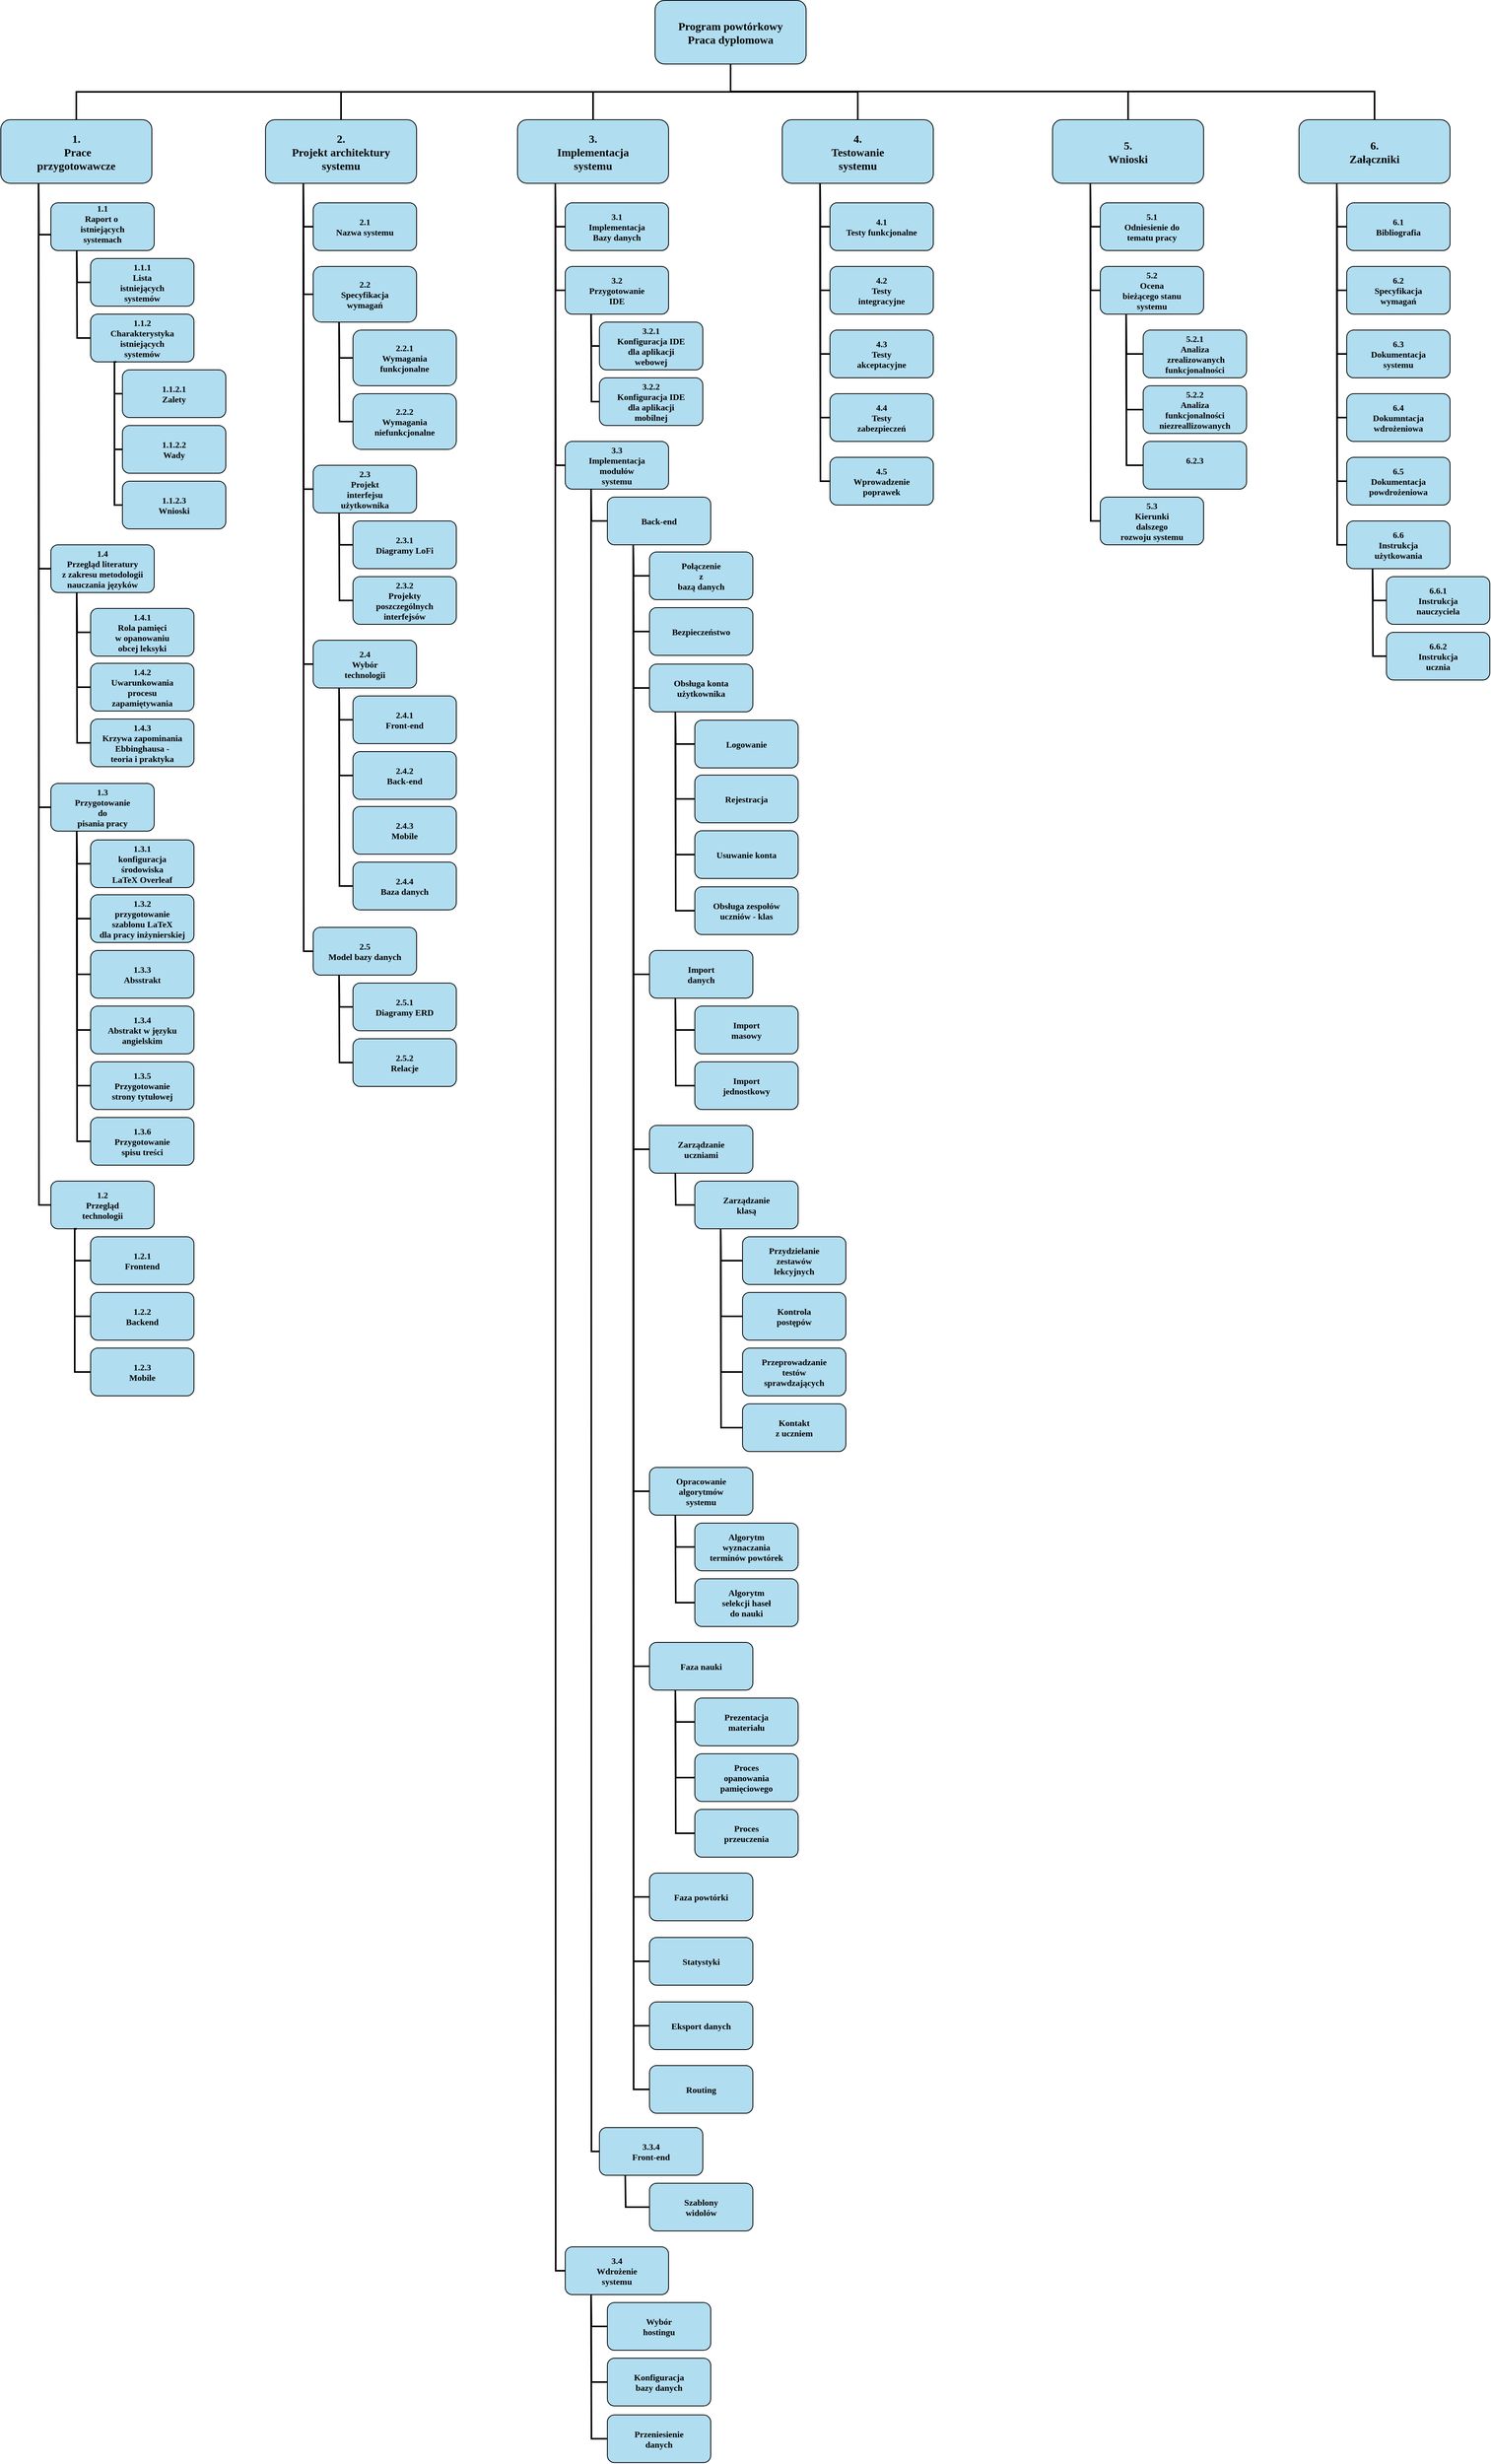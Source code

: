 <mxfile version="14.2.4" type="github">
  <diagram name="Page-1" id="2c0d36ab-eaac-3732-788b-9136903baeff">
    <mxGraphModel dx="8680" dy="4310" grid="1" gridSize="10" guides="1" tooltips="1" connect="1" arrows="1" fold="1" page="1" pageScale="1.5" pageWidth="827" pageHeight="1169" background="#ffffff" math="0" shadow="0">
      <root>
        <mxCell id="0" />
        <mxCell id="1" parent="0" />
        <mxCell id="2" value="Program powtórkowy&#xa;Praca dyplomowa" style="fillColor=#b1ddf0;fontStyle=1;fontFamily=Tahoma;fontSize=14;rounded=1;" parent="1" vertex="1">
          <mxGeometry x="930" y="185.5" width="190" height="80" as="geometry" />
        </mxCell>
        <mxCell id="13" value="1.&#xa; Prace &#xa;przygotowawcze" style="fillColor=#b1ddf0;fontStyle=1;fontFamily=Tahoma;fontSize=14;rounded=1;" parent="1" vertex="1">
          <mxGeometry x="107" y="335.5" width="190" height="80" as="geometry" />
        </mxCell>
        <mxCell id="17" value="1.2&#xa;Przegląd&#xa;technologii" style="fillColor=#b1ddf0;fontStyle=1;fontFamily=Tahoma;fontSize=11;rounded=1;" parent="1" vertex="1">
          <mxGeometry x="170" y="1670" width="130" height="60" as="geometry" />
        </mxCell>
        <mxCell id="18" value="1.1.2.1&#xa;Zalety" style="fillColor=#b1ddf0;fontStyle=1;fontFamily=Tahoma;fontSize=11;rounded=1;" parent="1" vertex="1">
          <mxGeometry x="260" y="650" width="130" height="60" as="geometry" />
        </mxCell>
        <mxCell id="59" value="" style="edgeStyle=elbowEdgeStyle;elbow=vertical;strokeWidth=2;fillColor=#b1ddf0;endArrow=none;endFill=0;rounded=0;entryX=0.5;entryY=0;entryDx=0;entryDy=0;" parent="1" source="2" target="5ByG_nBHXtcjosvwfeg_-128" edge="1">
          <mxGeometry x="347" y="225.5" width="100" height="100" as="geometry">
            <mxPoint x="862.0" y="275.5" as="sourcePoint" />
            <mxPoint x="657" y="335.5" as="targetPoint" />
          </mxGeometry>
        </mxCell>
        <mxCell id="61" value="" style="edgeStyle=elbowEdgeStyle;elbow=vertical;strokeWidth=2;fillColor=#b1ddf0;endArrow=none;endFill=0;rounded=0;" parent="1" source="2" target="13" edge="1">
          <mxGeometry x="-23" y="135.5" width="100" height="100" as="geometry">
            <mxPoint x="-23" y="235.5" as="sourcePoint" />
            <mxPoint x="77" y="135.5" as="targetPoint" />
          </mxGeometry>
        </mxCell>
        <mxCell id="64" value="" style="edgeStyle=elbowEdgeStyle;elbow=horizontal;strokeWidth=2;fillColor=#b1ddf0;endArrow=none;endFill=0;exitX=0.25;exitY=1;exitDx=0;exitDy=0;rounded=0;" parent="1" source="13" target="16" edge="1">
          <mxGeometry x="-23" y="135.5" width="100" height="100" as="geometry">
            <mxPoint x="140" y="460" as="sourcePoint" />
            <mxPoint x="77" y="135.5" as="targetPoint" />
            <Array as="points">
              <mxPoint x="155" y="480" />
              <mxPoint x="155" y="460" />
            </Array>
          </mxGeometry>
        </mxCell>
        <mxCell id="65" value="" style="edgeStyle=elbowEdgeStyle;elbow=horizontal;strokeWidth=2;fillColor=#b1ddf0;endArrow=none;endFill=0;exitX=0.25;exitY=1;exitDx=0;exitDy=0;rounded=0;entryX=0;entryY=0.5;entryDx=0;entryDy=0;" parent="1" source="13" target="5ByG_nBHXtcjosvwfeg_-123" edge="1">
          <mxGeometry x="-23" y="135.5" width="100" height="100" as="geometry">
            <mxPoint x="-23" y="235.5" as="sourcePoint" />
            <mxPoint x="130" y="900" as="targetPoint" />
            <Array as="points">
              <mxPoint x="155" y="440" />
              <mxPoint x="202" y="475.5" />
            </Array>
          </mxGeometry>
        </mxCell>
        <mxCell id="5ByG_nBHXtcjosvwfeg_-107" style="edgeStyle=elbowEdgeStyle;rounded=0;orthogonalLoop=1;jettySize=auto;html=1;exitX=0.25;exitY=1;exitDx=0;exitDy=0;entryX=0;entryY=0.5;entryDx=0;entryDy=0;strokeWidth=2;endArrow=none;endFill=0;" parent="1" source="16" target="AhB3jU3w27tGlZedLERR-131" edge="1">
          <mxGeometry relative="1" as="geometry">
            <Array as="points">
              <mxPoint x="203" y="530" />
              <mxPoint x="167" y="540" />
            </Array>
          </mxGeometry>
        </mxCell>
        <mxCell id="16" value="1.1&#xa;Raport o &#xa;istniejących&#xa;systemach&#xa;" style="fillColor=#b1ddf0;fontStyle=1;fontFamily=Tahoma;fontSize=11;verticalAlign=middle;align=center;spacingTop=5;whiteSpace=wrap;labelPosition=center;verticalLabelPosition=middle;sketch=0;shadow=0;rounded=1;" parent="1" vertex="1">
          <mxGeometry x="170" y="440" width="130" height="60" as="geometry" />
        </mxCell>
        <mxCell id="AhB3jU3w27tGlZedLERR-128" value="2.5&#xa;Model bazy danych" style="fillColor=#b1ddf0;fontStyle=1;fontFamily=Tahoma;fontSize=11;rounded=1;" parent="1" vertex="1">
          <mxGeometry x="500" y="1351" width="130" height="60" as="geometry" />
        </mxCell>
        <mxCell id="AhB3jU3w27tGlZedLERR-129" value="1.1.2.3&#xa;Wnioski" style="fillColor=#b1ddf0;fontStyle=1;fontFamily=Tahoma;fontSize=11;rounded=1;" parent="1" vertex="1">
          <mxGeometry x="260" y="790" width="130" height="60" as="geometry" />
        </mxCell>
        <mxCell id="AhB3jU3w27tGlZedLERR-130" value="1.1.2.2&#xa;Wady" style="fillColor=#b1ddf0;fontStyle=1;fontFamily=Tahoma;fontSize=11;rounded=1;" parent="1" vertex="1">
          <mxGeometry x="260" y="720" width="130" height="60" as="geometry" />
        </mxCell>
        <mxCell id="AhB3jU3w27tGlZedLERR-131" value="1.1.1&#xa;Lista&#xa;istniejących&#xa;systemów" style="fillColor=#b1ddf0;fontStyle=1;fontFamily=Tahoma;fontSize=11;rounded=1;" parent="1" vertex="1">
          <mxGeometry x="220" y="510" width="130" height="60" as="geometry" />
        </mxCell>
        <mxCell id="AhB3jU3w27tGlZedLERR-132" value="1.1.2&#xa;Charakterystyka&#xa;istniejących&#xa;systemów" style="fillColor=#b1ddf0;fontStyle=1;fontFamily=Tahoma;fontSize=11;rounded=1;" parent="1" vertex="1">
          <mxGeometry x="220" y="580" width="130" height="60" as="geometry" />
        </mxCell>
        <mxCell id="AhB3jU3w27tGlZedLERR-133" value="1.3&#xa;Przygotowanie&#xa;do&#xa;pisania pracy&#xa;" style="fillColor=#b1ddf0;fontStyle=1;fontFamily=Tahoma;fontSize=11;align=center;labelPosition=center;verticalLabelPosition=middle;verticalAlign=top;spacing=0;rounded=1;" parent="1" vertex="1">
          <mxGeometry x="170" y="1170" width="130" height="60" as="geometry" />
        </mxCell>
        <mxCell id="AhB3jU3w27tGlZedLERR-134" value="1.2.3&#xa;Mobile" style="fillColor=#b1ddf0;fontStyle=1;fontFamily=Tahoma;fontSize=11;rounded=1;" parent="1" vertex="1">
          <mxGeometry x="220" y="1880" width="130" height="60" as="geometry" />
        </mxCell>
        <mxCell id="AhB3jU3w27tGlZedLERR-135" value="1.2.2&#xa;Backend" style="fillColor=#b1ddf0;fontStyle=1;fontFamily=Tahoma;fontSize=11;rounded=1;" parent="1" vertex="1">
          <mxGeometry x="220" y="1810" width="130" height="60" as="geometry" />
        </mxCell>
        <mxCell id="AhB3jU3w27tGlZedLERR-136" value="1.2.1&#xa;Frontend" style="fillColor=#b1ddf0;fontStyle=1;fontFamily=Tahoma;fontSize=11;rounded=1;" parent="1" vertex="1">
          <mxGeometry x="220" y="1740" width="130" height="60" as="geometry" />
        </mxCell>
        <mxCell id="AhB3jU3w27tGlZedLERR-141" value="1.3.3&#xa;Absstrakt" style="fillColor=#b1ddf0;fontStyle=1;fontFamily=Tahoma;fontSize=11;rounded=1;" parent="1" vertex="1">
          <mxGeometry x="220" y="1380" width="130" height="60" as="geometry" />
        </mxCell>
        <mxCell id="AhB3jU3w27tGlZedLERR-142" value="1.3.2&#xa;przygotowanie&#xa;szablonu LaTeX&#xa;dla pracy inżynierskiej" style="fillColor=#b1ddf0;fontStyle=1;fontFamily=Tahoma;fontSize=11;rounded=1;" parent="1" vertex="1">
          <mxGeometry x="220" y="1310" width="130" height="60" as="geometry" />
        </mxCell>
        <mxCell id="AhB3jU3w27tGlZedLERR-143" value="1.3.1&#xa;konfiguracja&#xa;środowiska&#xa;LaTeX Overleaf" style="fillColor=#b1ddf0;fontStyle=1;fontFamily=Tahoma;fontSize=11;rounded=1;" parent="1" vertex="1">
          <mxGeometry x="220" y="1241" width="130" height="60" as="geometry" />
        </mxCell>
        <mxCell id="AhB3jU3w27tGlZedLERR-144" value="1.3.4&#xa;Abstrakt w języku&#xa;angielskim" style="fillColor=#b1ddf0;fontStyle=1;fontFamily=Tahoma;fontSize=11;rounded=1;" parent="1" vertex="1">
          <mxGeometry x="220" y="1450" width="130" height="60" as="geometry" />
        </mxCell>
        <mxCell id="AhB3jU3w27tGlZedLERR-145" value="1.3.5&#xa;Przygotowanie&#xa;strony tytułowej" style="fillColor=#b1ddf0;fontStyle=1;fontFamily=Tahoma;fontSize=11;rounded=1;" parent="1" vertex="1">
          <mxGeometry x="220" y="1520" width="130" height="60" as="geometry" />
        </mxCell>
        <mxCell id="AhB3jU3w27tGlZedLERR-148" value="2.4.4&#xa;Baza danych" style="fillColor=#b1ddf0;fontStyle=1;fontFamily=Tahoma;fontSize=11;rounded=1;" parent="1" vertex="1">
          <mxGeometry x="550" y="1269" width="130" height="60" as="geometry" />
        </mxCell>
        <mxCell id="AhB3jU3w27tGlZedLERR-149" value="2.4.2&#xa;Back-end" style="fillColor=#b1ddf0;fontStyle=1;fontFamily=Tahoma;fontSize=11;rounded=1;" parent="1" vertex="1">
          <mxGeometry x="550" y="1130" width="130" height="60" as="geometry" />
        </mxCell>
        <mxCell id="AhB3jU3w27tGlZedLERR-150" value="2.4.1&#xa;Front-end" style="fillColor=#b1ddf0;fontStyle=1;fontFamily=Tahoma;fontSize=11;rounded=1;" parent="1" vertex="1">
          <mxGeometry x="550" y="1060" width="130" height="60" as="geometry" />
        </mxCell>
        <mxCell id="AhB3jU3w27tGlZedLERR-151" value="2.4&#xa;Wybór&#xa;technologii" style="fillColor=#b1ddf0;fontStyle=1;fontFamily=Tahoma;fontSize=11;rounded=1;" parent="1" vertex="1">
          <mxGeometry x="500" y="990" width="130" height="60" as="geometry" />
        </mxCell>
        <mxCell id="AhB3jU3w27tGlZedLERR-152" value="2.3.2&#xa;Projekty&#xa;poszczególnych&#xa;interfejsów" style="fillColor=#b1ddf0;fontStyle=1;fontFamily=Tahoma;fontSize=11;rounded=1;" parent="1" vertex="1">
          <mxGeometry x="550" y="910" width="130" height="60" as="geometry" />
        </mxCell>
        <mxCell id="AhB3jU3w27tGlZedLERR-153" value="2.3.1&#xa;Diagramy LoFi" style="fillColor=#b1ddf0;fontStyle=1;fontFamily=Tahoma;fontSize=11;rounded=1;" parent="1" vertex="1">
          <mxGeometry x="550" y="840" width="130" height="60" as="geometry" />
        </mxCell>
        <mxCell id="AhB3jU3w27tGlZedLERR-154" value="2.3&#xa;Projekt&#xa;interfejsu&#xa;użytkownika" style="fillColor=#b1ddf0;fontStyle=1;fontFamily=Tahoma;fontSize=11;rounded=1;" parent="1" vertex="1">
          <mxGeometry x="500" y="770" width="130" height="60" as="geometry" />
        </mxCell>
        <mxCell id="AhB3jU3w27tGlZedLERR-155" value="2.2&#xa;Specyfikacja&#xa;wymagań" style="fillColor=#b1ddf0;fontStyle=1;fontFamily=Tahoma;fontSize=11;rounded=1;" parent="1" vertex="1">
          <mxGeometry x="500" y="520" width="130" height="70" as="geometry" />
        </mxCell>
        <mxCell id="AhB3jU3w27tGlZedLERR-157" value="1.4.3&#xa;Krzywa zapominania&#xa;Ebbinghausa -&#xa;teoria i praktyka" style="fillColor=#b1ddf0;fontStyle=1;fontFamily=Tahoma;fontSize=11;rounded=1;" parent="1" vertex="1">
          <mxGeometry x="220" y="1089" width="130" height="60" as="geometry" />
        </mxCell>
        <mxCell id="AhB3jU3w27tGlZedLERR-158" value="1.4.2&#xa;Uwarunkowania&#xa;procesu&#xa;zapamiętywania" style="fillColor=#b1ddf0;fontStyle=1;fontFamily=Tahoma;fontSize=11;rounded=1;" parent="1" vertex="1">
          <mxGeometry x="220" y="1019" width="130" height="60" as="geometry" />
        </mxCell>
        <mxCell id="AhB3jU3w27tGlZedLERR-159" value="1.4.1&#xa;Rola pamięci&#xa;w opanowaniu&#xa;obcej leksyki" style="fillColor=#b1ddf0;fontStyle=1;fontFamily=Tahoma;fontSize=11;rounded=1;" parent="1" vertex="1">
          <mxGeometry x="220" y="950" width="130" height="60" as="geometry" />
        </mxCell>
        <mxCell id="5ByG_nBHXtcjosvwfeg_-108" style="edgeStyle=elbowEdgeStyle;rounded=0;orthogonalLoop=1;jettySize=auto;html=1;exitX=0.25;exitY=1;exitDx=0;exitDy=0;entryX=0;entryY=0.5;entryDx=0;entryDy=0;strokeWidth=2;endArrow=none;endFill=0;" parent="1" source="16" target="AhB3jU3w27tGlZedLERR-132" edge="1">
          <mxGeometry relative="1" as="geometry">
            <mxPoint x="212.5" y="510.0" as="sourcePoint" />
            <mxPoint x="230" y="570.0" as="targetPoint" />
            <Array as="points">
              <mxPoint x="203" y="580" />
              <mxPoint x="213" y="540" />
              <mxPoint x="177" y="550" />
            </Array>
          </mxGeometry>
        </mxCell>
        <mxCell id="5ByG_nBHXtcjosvwfeg_-109" style="edgeStyle=elbowEdgeStyle;rounded=0;orthogonalLoop=1;jettySize=auto;html=1;exitX=0.25;exitY=1;exitDx=0;exitDy=0;entryX=0;entryY=0.5;entryDx=0;entryDy=0;strokeWidth=2;endArrow=none;endFill=0;" parent="1" source="AhB3jU3w27tGlZedLERR-132" target="18" edge="1">
          <mxGeometry relative="1" as="geometry">
            <mxPoint x="190" y="660.0" as="sourcePoint" />
            <mxPoint x="207.5" y="720.0" as="targetPoint" />
            <Array as="points">
              <mxPoint x="250" y="680" />
              <mxPoint x="154.5" y="700" />
            </Array>
          </mxGeometry>
        </mxCell>
        <mxCell id="5ByG_nBHXtcjosvwfeg_-110" style="edgeStyle=elbowEdgeStyle;rounded=0;orthogonalLoop=1;jettySize=auto;html=1;exitX=0.25;exitY=1;exitDx=0;exitDy=0;entryX=0;entryY=0.5;entryDx=0;entryDy=0;strokeWidth=2;endArrow=none;endFill=0;" parent="1" source="17" target="AhB3jU3w27tGlZedLERR-135" edge="1">
          <mxGeometry relative="1" as="geometry">
            <mxPoint x="152.5" y="1800" as="sourcePoint" />
            <mxPoint x="170" y="1860" as="targetPoint" />
            <Array as="points">
              <mxPoint x="200" y="1810" />
              <mxPoint x="203" y="1810" />
              <mxPoint x="153" y="1830" />
              <mxPoint x="117" y="1840" />
            </Array>
          </mxGeometry>
        </mxCell>
        <mxCell id="5ByG_nBHXtcjosvwfeg_-111" style="edgeStyle=elbowEdgeStyle;rounded=0;orthogonalLoop=1;jettySize=auto;html=1;exitX=0.25;exitY=1;exitDx=0;exitDy=0;entryX=0;entryY=0.5;entryDx=0;entryDy=0;strokeWidth=2;endArrow=none;endFill=0;" parent="1" source="17" target="AhB3jU3w27tGlZedLERR-134" edge="1">
          <mxGeometry relative="1" as="geometry">
            <mxPoint x="107" y="1770" as="sourcePoint" />
            <mxPoint x="124.5" y="1830" as="targetPoint" />
            <Array as="points">
              <mxPoint x="200" y="1850" />
              <mxPoint x="107.5" y="1800" />
              <mxPoint x="71.5" y="1810" />
            </Array>
          </mxGeometry>
        </mxCell>
        <mxCell id="5ByG_nBHXtcjosvwfeg_-112" style="edgeStyle=elbowEdgeStyle;rounded=0;orthogonalLoop=1;jettySize=auto;html=1;exitX=0.25;exitY=1;exitDx=0;exitDy=0;entryX=0;entryY=0.5;entryDx=0;entryDy=0;strokeWidth=2;endArrow=none;endFill=0;" parent="1" source="17" target="AhB3jU3w27tGlZedLERR-136" edge="1">
          <mxGeometry relative="1" as="geometry">
            <mxPoint x="184" y="1750" as="sourcePoint" />
            <mxPoint x="201.5" y="1810" as="targetPoint" />
            <Array as="points">
              <mxPoint x="200" y="1760" />
              <mxPoint x="184.5" y="1780" />
              <mxPoint x="148.5" y="1790" />
            </Array>
          </mxGeometry>
        </mxCell>
        <mxCell id="5ByG_nBHXtcjosvwfeg_-113" style="edgeStyle=elbowEdgeStyle;rounded=0;orthogonalLoop=1;jettySize=auto;html=1;exitX=0.25;exitY=1;exitDx=0;exitDy=0;entryX=0;entryY=0.5;entryDx=0;entryDy=0;strokeWidth=2;endArrow=none;endFill=0;" parent="1" source="AhB3jU3w27tGlZedLERR-132" target="AhB3jU3w27tGlZedLERR-129" edge="1">
          <mxGeometry relative="1" as="geometry">
            <mxPoint x="100" y="740.0" as="sourcePoint" />
            <mxPoint x="117.5" y="800.0" as="targetPoint" />
            <Array as="points">
              <mxPoint x="250" y="790" />
              <mxPoint x="100.5" y="770" />
              <mxPoint x="64.5" y="780" />
            </Array>
          </mxGeometry>
        </mxCell>
        <mxCell id="5ByG_nBHXtcjosvwfeg_-114" style="edgeStyle=elbowEdgeStyle;rounded=0;orthogonalLoop=1;jettySize=auto;html=1;entryX=0;entryY=0.5;entryDx=0;entryDy=0;strokeWidth=2;endArrow=none;endFill=0;exitX=0.25;exitY=1;exitDx=0;exitDy=0;" parent="1" source="AhB3jU3w27tGlZedLERR-132" target="AhB3jU3w27tGlZedLERR-130" edge="1">
          <mxGeometry relative="1" as="geometry">
            <mxPoint x="260" y="670" as="sourcePoint" />
            <mxPoint x="270" y="710" as="targetPoint" />
            <Array as="points">
              <mxPoint x="250" y="730" />
              <mxPoint x="260" y="690" />
              <mxPoint x="164.5" y="710" />
            </Array>
          </mxGeometry>
        </mxCell>
        <mxCell id="5ByG_nBHXtcjosvwfeg_-115" value="1.3.6&#xa;Przygotowanie&#xa;spisu treści" style="fillColor=#b1ddf0;fontStyle=1;fontFamily=Tahoma;fontSize=11;rounded=1;" parent="1" vertex="1">
          <mxGeometry x="220" y="1590" width="130" height="60" as="geometry" />
        </mxCell>
        <mxCell id="5ByG_nBHXtcjosvwfeg_-116" value="" style="edgeStyle=elbowEdgeStyle;elbow=horizontal;strokeWidth=2;fillColor=#b1ddf0;endArrow=none;endFill=0;exitX=0.25;exitY=1;exitDx=0;exitDy=0;rounded=0;entryX=0;entryY=0.5;entryDx=0;entryDy=0;" parent="1" source="13" target="AhB3jU3w27tGlZedLERR-133" edge="1">
          <mxGeometry x="-13" y="145.5" width="100" height="100" as="geometry">
            <mxPoint x="164.5" y="425.5" as="sourcePoint" />
            <mxPoint x="180" y="910" as="targetPoint" />
            <Array as="points">
              <mxPoint x="155" y="970" />
              <mxPoint x="165" y="450" />
              <mxPoint x="212" y="485.5" />
            </Array>
          </mxGeometry>
        </mxCell>
        <mxCell id="5ByG_nBHXtcjosvwfeg_-117" style="edgeStyle=elbowEdgeStyle;rounded=0;orthogonalLoop=1;jettySize=auto;html=1;exitX=0.25;exitY=1;exitDx=0;exitDy=0;entryX=0;entryY=0.5;entryDx=0;entryDy=0;strokeWidth=2;endArrow=none;endFill=0;" parent="1" source="AhB3jU3w27tGlZedLERR-133" target="AhB3jU3w27tGlZedLERR-143" edge="1">
          <mxGeometry relative="1" as="geometry">
            <mxPoint x="72.5" y="1140" as="sourcePoint" />
            <mxPoint x="90" y="1320" as="targetPoint" />
            <Array as="points">
              <mxPoint x="203" y="1260" />
              <mxPoint x="70" y="1260" />
              <mxPoint x="-22.5" y="1210" />
              <mxPoint x="-58.5" y="1220" />
            </Array>
          </mxGeometry>
        </mxCell>
        <mxCell id="5ByG_nBHXtcjosvwfeg_-118" style="edgeStyle=elbowEdgeStyle;rounded=0;orthogonalLoop=1;jettySize=auto;html=1;exitX=0.25;exitY=1;exitDx=0;exitDy=0;entryX=0;entryY=0.5;entryDx=0;entryDy=0;strokeWidth=2;endArrow=none;endFill=0;" parent="1" source="AhB3jU3w27tGlZedLERR-133" target="AhB3jU3w27tGlZedLERR-142" edge="1">
          <mxGeometry relative="1" as="geometry">
            <mxPoint x="212.5" y="1240" as="sourcePoint" />
            <mxPoint x="230" y="1281" as="targetPoint" />
            <Array as="points">
              <mxPoint x="203" y="1250" />
              <mxPoint x="210" y="1290" />
              <mxPoint x="200" y="1300" />
              <mxPoint x="210" y="1260" />
              <mxPoint x="80" y="1270" />
              <mxPoint x="-12.5" y="1220" />
              <mxPoint x="-48.5" y="1230" />
            </Array>
          </mxGeometry>
        </mxCell>
        <mxCell id="5ByG_nBHXtcjosvwfeg_-119" style="edgeStyle=elbowEdgeStyle;rounded=0;orthogonalLoop=1;jettySize=auto;html=1;exitX=0.25;exitY=1;exitDx=0;exitDy=0;entryX=0;entryY=0.5;entryDx=0;entryDy=0;strokeWidth=2;endArrow=none;endFill=0;" parent="1" source="AhB3jU3w27tGlZedLERR-133" target="AhB3jU3w27tGlZedLERR-141" edge="1">
          <mxGeometry relative="1" as="geometry">
            <mxPoint x="222.5" y="1250" as="sourcePoint" />
            <mxPoint x="230" y="1350.0" as="targetPoint" />
            <Array as="points">
              <mxPoint x="203" y="1300" />
              <mxPoint x="210" y="1310" />
              <mxPoint x="220" y="1270" />
              <mxPoint x="90" y="1280" />
              <mxPoint x="-2.5" y="1230" />
              <mxPoint x="-38.5" y="1240" />
            </Array>
          </mxGeometry>
        </mxCell>
        <mxCell id="5ByG_nBHXtcjosvwfeg_-120" style="edgeStyle=elbowEdgeStyle;rounded=0;orthogonalLoop=1;jettySize=auto;html=1;exitX=0.25;exitY=1;exitDx=0;exitDy=0;entryX=0;entryY=0.5;entryDx=0;entryDy=0;strokeWidth=2;endArrow=none;endFill=0;" parent="1" source="AhB3jU3w27tGlZedLERR-133" target="AhB3jU3w27tGlZedLERR-144" edge="1">
          <mxGeometry relative="1" as="geometry">
            <mxPoint x="212.5" y="1240" as="sourcePoint" />
            <mxPoint x="230" y="1420.0" as="targetPoint" />
            <Array as="points">
              <mxPoint x="203" y="1320" />
              <mxPoint x="213" y="1310" />
              <mxPoint x="220" y="1320" />
              <mxPoint x="230" y="1280" />
              <mxPoint x="100" y="1290" />
              <mxPoint x="7.5" y="1240" />
              <mxPoint x="-28.5" y="1250" />
            </Array>
          </mxGeometry>
        </mxCell>
        <mxCell id="5ByG_nBHXtcjosvwfeg_-121" style="edgeStyle=elbowEdgeStyle;rounded=0;orthogonalLoop=1;jettySize=auto;html=1;exitX=0.25;exitY=1;exitDx=0;exitDy=0;entryX=0;entryY=0.5;entryDx=0;entryDy=0;strokeWidth=2;endArrow=none;endFill=0;" parent="1" source="AhB3jU3w27tGlZedLERR-133" target="AhB3jU3w27tGlZedLERR-145" edge="1">
          <mxGeometry relative="1" as="geometry">
            <mxPoint x="212.5" y="1240" as="sourcePoint" />
            <mxPoint x="230" y="1490.0" as="targetPoint" />
            <Array as="points">
              <mxPoint x="203" y="1370" />
              <mxPoint x="213" y="1330" />
              <mxPoint x="223" y="1320" />
              <mxPoint x="230" y="1330" />
              <mxPoint x="240" y="1290" />
              <mxPoint x="110" y="1300" />
              <mxPoint x="17.5" y="1250" />
              <mxPoint x="-18.5" y="1260" />
            </Array>
          </mxGeometry>
        </mxCell>
        <mxCell id="5ByG_nBHXtcjosvwfeg_-122" style="edgeStyle=elbowEdgeStyle;rounded=0;orthogonalLoop=1;jettySize=auto;html=1;exitX=0.25;exitY=1;exitDx=0;exitDy=0;entryX=0;entryY=0.5;entryDx=0;entryDy=0;strokeWidth=2;endArrow=none;endFill=0;" parent="1" source="AhB3jU3w27tGlZedLERR-133" target="5ByG_nBHXtcjosvwfeg_-115" edge="1">
          <mxGeometry relative="1" as="geometry">
            <mxPoint x="212.5" y="1240" as="sourcePoint" />
            <mxPoint x="230" y="1560.0" as="targetPoint" />
            <Array as="points">
              <mxPoint x="203" y="1540" />
              <mxPoint x="213" y="1380" />
              <mxPoint x="223" y="1340" />
              <mxPoint x="233" y="1330" />
              <mxPoint x="240" y="1340" />
              <mxPoint x="250" y="1300" />
              <mxPoint x="120" y="1310" />
              <mxPoint x="27.5" y="1260" />
              <mxPoint x="-8.5" y="1270" />
            </Array>
          </mxGeometry>
        </mxCell>
        <mxCell id="5ByG_nBHXtcjosvwfeg_-123" value="1.4&#xa;Przegląd literatury&#xa;z zakresu metodologii&#xa;nauczania języków" style="fillColor=#b1ddf0;fontStyle=1;fontFamily=Tahoma;fontSize=11;align=center;labelPosition=center;verticalLabelPosition=middle;verticalAlign=top;spacing=0;rounded=1;" parent="1" vertex="1">
          <mxGeometry x="170" y="870" width="130" height="60" as="geometry" />
        </mxCell>
        <mxCell id="5ByG_nBHXtcjosvwfeg_-124" style="edgeStyle=elbowEdgeStyle;rounded=0;orthogonalLoop=1;jettySize=auto;html=1;exitX=0.25;exitY=1;exitDx=0;exitDy=0;entryX=0;entryY=0.5;entryDx=0;entryDy=0;strokeWidth=2;endArrow=none;endFill=0;" parent="1" source="5ByG_nBHXtcjosvwfeg_-123" target="AhB3jU3w27tGlZedLERR-159" edge="1">
          <mxGeometry relative="1" as="geometry">
            <mxPoint x="193.25" y="950" as="sourcePoint" />
            <mxPoint x="210.75" y="991" as="targetPoint" />
            <Array as="points">
              <mxPoint x="203" y="960" />
              <mxPoint x="60.75" y="980" />
              <mxPoint x="-31.75" y="930" />
              <mxPoint x="-67.75" y="940" />
            </Array>
          </mxGeometry>
        </mxCell>
        <mxCell id="5ByG_nBHXtcjosvwfeg_-125" style="edgeStyle=elbowEdgeStyle;rounded=0;orthogonalLoop=1;jettySize=auto;html=1;exitX=0.25;exitY=1;exitDx=0;exitDy=0;entryX=0;entryY=0.5;entryDx=0;entryDy=0;strokeWidth=2;endArrow=none;endFill=0;" parent="1" source="5ByG_nBHXtcjosvwfeg_-123" target="AhB3jU3w27tGlZedLERR-158" edge="1">
          <mxGeometry relative="1" as="geometry">
            <mxPoint x="212.5" y="940" as="sourcePoint" />
            <mxPoint x="230" y="990" as="targetPoint" />
            <Array as="points">
              <mxPoint x="203" y="970" />
              <mxPoint x="213" y="970" />
              <mxPoint x="70.75" y="990" />
              <mxPoint x="-21.75" y="940" />
              <mxPoint x="-57.75" y="950" />
            </Array>
          </mxGeometry>
        </mxCell>
        <mxCell id="5ByG_nBHXtcjosvwfeg_-126" style="edgeStyle=elbowEdgeStyle;rounded=0;orthogonalLoop=1;jettySize=auto;html=1;exitX=0.25;exitY=1;exitDx=0;exitDy=0;entryX=0;entryY=0.5;entryDx=0;entryDy=0;strokeWidth=2;endArrow=none;endFill=0;" parent="1" source="5ByG_nBHXtcjosvwfeg_-123" target="AhB3jU3w27tGlZedLERR-157" edge="1">
          <mxGeometry relative="1" as="geometry">
            <mxPoint x="212.5" y="940" as="sourcePoint" />
            <mxPoint x="230" y="1059" as="targetPoint" />
            <Array as="points">
              <mxPoint x="203" y="1080" />
              <mxPoint x="213" y="980" />
              <mxPoint x="223" y="980" />
              <mxPoint x="80.75" y="1000" />
              <mxPoint x="-11.75" y="950" />
              <mxPoint x="-47.75" y="960" />
            </Array>
          </mxGeometry>
        </mxCell>
        <mxCell id="5ByG_nBHXtcjosvwfeg_-127" value="" style="edgeStyle=elbowEdgeStyle;elbow=horizontal;strokeWidth=2;fillColor=#b1ddf0;endArrow=none;endFill=0;exitX=0.25;exitY=1;exitDx=0;exitDy=0;rounded=0;entryX=0;entryY=0.5;entryDx=0;entryDy=0;" parent="1" source="13" target="17" edge="1">
          <mxGeometry x="-3" y="155.5" width="100" height="100" as="geometry">
            <mxPoint x="164.5" y="425.5" as="sourcePoint" />
            <mxPoint x="130" y="1681" as="targetPoint" />
            <Array as="points">
              <mxPoint x="155" y="1250" />
              <mxPoint x="165" y="980" />
              <mxPoint x="175" y="460" />
              <mxPoint x="222" y="495.5" />
            </Array>
          </mxGeometry>
        </mxCell>
        <mxCell id="5ByG_nBHXtcjosvwfeg_-128" value="2.&#xa;Projekt architektury&#xa;systemu" style="fillColor=#b1ddf0;fontStyle=1;fontFamily=Tahoma;fontSize=14;rounded=1;" parent="1" vertex="1">
          <mxGeometry x="440" y="335.5" width="190" height="80" as="geometry" />
        </mxCell>
        <mxCell id="5ByG_nBHXtcjosvwfeg_-129" value="3.&#xa;Implementacja&#xa;systemu" style="fillColor=#b1ddf0;fontStyle=1;fontFamily=Tahoma;fontSize=14;rounded=1;" parent="1" vertex="1">
          <mxGeometry x="757" y="335.5" width="190" height="80" as="geometry" />
        </mxCell>
        <mxCell id="5ByG_nBHXtcjosvwfeg_-130" value="4.&#xa;Testowanie&#xa;systemu" style="fillColor=#b1ddf0;fontStyle=1;fontFamily=Tahoma;fontSize=14;rounded=1;" parent="1" vertex="1">
          <mxGeometry x="1090" y="335.5" width="190" height="80" as="geometry" />
        </mxCell>
        <mxCell id="5ByG_nBHXtcjosvwfeg_-132" value="5.&#xa;Wnioski" style="fillColor=#b1ddf0;fontStyle=1;fontFamily=Tahoma;fontSize=14;rounded=1;" parent="1" vertex="1">
          <mxGeometry x="1430" y="335.5" width="190" height="80" as="geometry" />
        </mxCell>
        <mxCell id="5ByG_nBHXtcjosvwfeg_-133" value="2.2.1&#xa;Wymagania &#xa;funkcjonalne" style="fillColor=#b1ddf0;fontStyle=1;fontFamily=Tahoma;fontSize=11;rounded=1;" parent="1" vertex="1">
          <mxGeometry x="550" y="600" width="130" height="70" as="geometry" />
        </mxCell>
        <mxCell id="5ByG_nBHXtcjosvwfeg_-134" value="2.2.2&#xa;Wymagania&#xa;niefunkcjonalne" style="fillColor=#b1ddf0;fontStyle=1;fontFamily=Tahoma;fontSize=11;rounded=1;" parent="1" vertex="1">
          <mxGeometry x="550" y="680" width="130" height="70" as="geometry" />
        </mxCell>
        <mxCell id="5ByG_nBHXtcjosvwfeg_-135" value="2.1&#xa;Nazwa systemu" style="fillColor=#b1ddf0;fontStyle=1;fontFamily=Tahoma;fontSize=11;rounded=1;" parent="1" vertex="1">
          <mxGeometry x="500" y="440" width="130" height="60" as="geometry" />
        </mxCell>
        <mxCell id="5ByG_nBHXtcjosvwfeg_-136" style="edgeStyle=elbowEdgeStyle;rounded=0;orthogonalLoop=1;jettySize=auto;html=1;exitX=0.25;exitY=1;exitDx=0;exitDy=0;entryX=0;entryY=0.5;entryDx=0;entryDy=0;strokeWidth=2;endArrow=none;endFill=0;" parent="1" source="5ByG_nBHXtcjosvwfeg_-128" target="5ByG_nBHXtcjosvwfeg_-135" edge="1">
          <mxGeometry relative="1" as="geometry">
            <mxPoint x="450" y="450" as="sourcePoint" />
            <mxPoint x="467.5" y="560" as="targetPoint" />
            <Array as="points">
              <mxPoint x="488" y="460" />
              <mxPoint x="430" y="510" />
              <mxPoint x="450.5" y="530" />
              <mxPoint x="460.5" y="490" />
              <mxPoint x="424.5" y="500" />
            </Array>
          </mxGeometry>
        </mxCell>
        <mxCell id="5ByG_nBHXtcjosvwfeg_-137" style="edgeStyle=elbowEdgeStyle;rounded=0;orthogonalLoop=1;jettySize=auto;html=1;exitX=0.25;exitY=1;exitDx=0;exitDy=0;entryX=0;entryY=0.5;entryDx=0;entryDy=0;strokeWidth=2;endArrow=none;endFill=0;" parent="1" source="5ByG_nBHXtcjosvwfeg_-128" target="AhB3jU3w27tGlZedLERR-155" edge="1">
          <mxGeometry relative="1" as="geometry">
            <mxPoint x="450" y="500" as="sourcePoint" />
            <mxPoint x="462.5" y="554.5" as="targetPoint" />
            <Array as="points">
              <mxPoint x="488" y="520" />
              <mxPoint x="450.5" y="544.5" />
              <mxPoint x="392.5" y="594.5" />
              <mxPoint x="413" y="614.5" />
              <mxPoint x="423" y="574.5" />
              <mxPoint x="387" y="584.5" />
            </Array>
          </mxGeometry>
        </mxCell>
        <mxCell id="5ByG_nBHXtcjosvwfeg_-138" style="edgeStyle=elbowEdgeStyle;rounded=0;orthogonalLoop=1;jettySize=auto;html=1;exitX=0.25;exitY=1;exitDx=0;exitDy=0;entryX=0;entryY=0.5;entryDx=0;entryDy=0;strokeWidth=2;endArrow=none;endFill=0;" parent="1" source="5ByG_nBHXtcjosvwfeg_-128" target="AhB3jU3w27tGlZedLERR-154" edge="1">
          <mxGeometry relative="1" as="geometry">
            <mxPoint x="497.5" y="425.5" as="sourcePoint" />
            <mxPoint x="510" y="565" as="targetPoint" />
            <Array as="points">
              <mxPoint x="488" y="640" />
              <mxPoint x="460.5" y="554.5" />
              <mxPoint x="402.5" y="604.5" />
              <mxPoint x="423" y="624.5" />
              <mxPoint x="433" y="584.5" />
              <mxPoint x="397" y="594.5" />
            </Array>
          </mxGeometry>
        </mxCell>
        <mxCell id="5ByG_nBHXtcjosvwfeg_-139" style="edgeStyle=elbowEdgeStyle;rounded=0;orthogonalLoop=1;jettySize=auto;html=1;exitX=0.25;exitY=1;exitDx=0;exitDy=0;entryX=0;entryY=0.5;entryDx=0;entryDy=0;strokeWidth=2;endArrow=none;endFill=0;" parent="1" source="AhB3jU3w27tGlZedLERR-155" target="5ByG_nBHXtcjosvwfeg_-134" edge="1">
          <mxGeometry relative="1" as="geometry">
            <mxPoint x="460" y="530.5" as="sourcePoint" />
            <mxPoint x="472.5" y="670" as="targetPoint" />
            <Array as="points">
              <mxPoint x="533" y="680" />
              <mxPoint x="488" y="540" />
              <mxPoint x="460.5" y="635" />
              <mxPoint x="423" y="659.5" />
              <mxPoint x="365" y="709.5" />
              <mxPoint x="385.5" y="729.5" />
              <mxPoint x="395.5" y="689.5" />
              <mxPoint x="359.5" y="699.5" />
            </Array>
          </mxGeometry>
        </mxCell>
        <mxCell id="5ByG_nBHXtcjosvwfeg_-140" style="edgeStyle=elbowEdgeStyle;rounded=0;orthogonalLoop=1;jettySize=auto;html=1;entryX=0;entryY=0.5;entryDx=0;entryDy=0;strokeWidth=2;endArrow=none;endFill=0;exitX=0.25;exitY=1;exitDx=0;exitDy=0;" parent="1" source="AhB3jU3w27tGlZedLERR-155" target="5ByG_nBHXtcjosvwfeg_-133" edge="1">
          <mxGeometry relative="1" as="geometry">
            <mxPoint x="533" y="620" as="sourcePoint" />
            <mxPoint x="482.5" y="680.0" as="targetPoint" />
            <Array as="points">
              <mxPoint x="533" y="620" />
              <mxPoint x="540" y="610" />
              <mxPoint x="433" y="669.5" />
              <mxPoint x="375" y="719.5" />
              <mxPoint x="395.5" y="739.5" />
              <mxPoint x="405.5" y="699.5" />
              <mxPoint x="369.5" y="709.5" />
            </Array>
          </mxGeometry>
        </mxCell>
        <mxCell id="5ByG_nBHXtcjosvwfeg_-141" style="edgeStyle=elbowEdgeStyle;rounded=0;orthogonalLoop=1;jettySize=auto;html=1;exitX=0.25;exitY=1;exitDx=0;exitDy=0;entryX=0;entryY=0.5;entryDx=0;entryDy=0;strokeWidth=2;endArrow=none;endFill=0;" parent="1" source="AhB3jU3w27tGlZedLERR-154" target="AhB3jU3w27tGlZedLERR-153" edge="1">
          <mxGeometry relative="1" as="geometry">
            <mxPoint x="450" y="830" as="sourcePoint" />
            <mxPoint x="467.5" y="955.0" as="targetPoint" />
            <Array as="points">
              <mxPoint x="533" y="850" />
              <mxPoint x="405.5" y="780" />
              <mxPoint x="378" y="875" />
              <mxPoint x="340.5" y="899.5" />
              <mxPoint x="282.5" y="949.5" />
              <mxPoint x="303" y="969.5" />
              <mxPoint x="313" y="929.5" />
              <mxPoint x="277" y="939.5" />
            </Array>
          </mxGeometry>
        </mxCell>
        <mxCell id="5ByG_nBHXtcjosvwfeg_-142" style="edgeStyle=elbowEdgeStyle;rounded=0;orthogonalLoop=1;jettySize=auto;html=1;exitX=0.25;exitY=1;exitDx=0;exitDy=0;entryX=0;entryY=0.5;entryDx=0;entryDy=0;strokeWidth=2;endArrow=none;endFill=0;" parent="1" source="AhB3jU3w27tGlZedLERR-154" target="AhB3jU3w27tGlZedLERR-152" edge="1">
          <mxGeometry relative="1" as="geometry">
            <mxPoint x="542.5" y="840.0" as="sourcePoint" />
            <mxPoint x="560" y="880.0" as="targetPoint" />
            <Array as="points">
              <mxPoint x="533" y="900" />
              <mxPoint x="460.5" y="930" />
              <mxPoint x="415.5" y="790" />
              <mxPoint x="388" y="885" />
              <mxPoint x="350.5" y="909.5" />
              <mxPoint x="292.5" y="959.5" />
              <mxPoint x="313" y="979.5" />
              <mxPoint x="323" y="939.5" />
              <mxPoint x="287" y="949.5" />
            </Array>
          </mxGeometry>
        </mxCell>
        <mxCell id="5ByG_nBHXtcjosvwfeg_-143" value="2.5.1&#xa;Diagramy ERD" style="fillColor=#b1ddf0;fontStyle=1;fontFamily=Tahoma;fontSize=11;rounded=1;" parent="1" vertex="1">
          <mxGeometry x="550" y="1421" width="130" height="60" as="geometry" />
        </mxCell>
        <mxCell id="5ByG_nBHXtcjosvwfeg_-144" value="2.5.2&#xa;Relacje" style="fillColor=#b1ddf0;fontStyle=1;fontFamily=Tahoma;fontSize=11;rounded=1;" parent="1" vertex="1">
          <mxGeometry x="550" y="1491" width="130" height="60" as="geometry" />
        </mxCell>
        <mxCell id="5ByG_nBHXtcjosvwfeg_-145" style="edgeStyle=elbowEdgeStyle;rounded=0;orthogonalLoop=1;jettySize=auto;html=1;exitX=0.25;exitY=1;exitDx=0;exitDy=0;entryX=0;entryY=0.5;entryDx=0;entryDy=0;strokeWidth=2;endArrow=none;endFill=0;" parent="1" source="5ByG_nBHXtcjosvwfeg_-128" target="AhB3jU3w27tGlZedLERR-128" edge="1">
          <mxGeometry relative="1" as="geometry">
            <mxPoint x="410" y="620" as="sourcePoint" />
            <mxPoint x="422.5" y="1004.5" as="targetPoint" />
            <Array as="points">
              <mxPoint x="488" y="960" />
              <mxPoint x="410.5" y="844.5" />
              <mxPoint x="383" y="759" />
              <mxPoint x="325" y="809" />
              <mxPoint x="345.5" y="829" />
              <mxPoint x="355.5" y="789" />
              <mxPoint x="319.5" y="799" />
            </Array>
          </mxGeometry>
        </mxCell>
        <mxCell id="5ByG_nBHXtcjosvwfeg_-146" style="edgeStyle=elbowEdgeStyle;rounded=0;orthogonalLoop=1;jettySize=auto;html=1;exitX=0.25;exitY=1;exitDx=0;exitDy=0;entryX=0;entryY=0.5;entryDx=0;entryDy=0;strokeWidth=2;endArrow=none;endFill=0;" parent="1" source="5ByG_nBHXtcjosvwfeg_-128" target="AhB3jU3w27tGlZedLERR-151" edge="1">
          <mxGeometry relative="1" as="geometry">
            <mxPoint x="497.5" y="425.5" as="sourcePoint" />
            <mxPoint x="432.5" y="1014.5" as="targetPoint" />
            <Array as="points">
              <mxPoint x="488" y="910" />
              <mxPoint x="420.5" y="854.5" />
              <mxPoint x="393" y="769" />
              <mxPoint x="335" y="819" />
              <mxPoint x="355.5" y="839" />
              <mxPoint x="365.5" y="799" />
              <mxPoint x="329.5" y="809" />
            </Array>
          </mxGeometry>
        </mxCell>
        <mxCell id="5ByG_nBHXtcjosvwfeg_-148" style="edgeStyle=elbowEdgeStyle;rounded=0;orthogonalLoop=1;jettySize=auto;html=1;exitX=0.25;exitY=1;exitDx=0;exitDy=0;entryX=0;entryY=0.5;entryDx=0;entryDy=0;strokeWidth=2;endArrow=none;endFill=0;" parent="1" source="AhB3jU3w27tGlZedLERR-151" target="AhB3jU3w27tGlZedLERR-150" edge="1">
          <mxGeometry relative="1" as="geometry">
            <mxPoint x="510" y="1064.0" as="sourcePoint" />
            <mxPoint x="527.5" y="1174.0" as="targetPoint" />
            <Array as="points">
              <mxPoint x="533" y="1070" />
              <mxPoint x="510.5" y="1134" />
              <mxPoint x="438" y="1164" />
              <mxPoint x="393" y="1024" />
              <mxPoint x="365.5" y="1119" />
              <mxPoint x="328" y="1143.5" />
              <mxPoint x="270" y="1193.5" />
              <mxPoint x="290.5" y="1213.5" />
              <mxPoint x="300.5" y="1173.5" />
              <mxPoint x="264.5" y="1183.5" />
            </Array>
          </mxGeometry>
        </mxCell>
        <mxCell id="5ByG_nBHXtcjosvwfeg_-149" style="edgeStyle=elbowEdgeStyle;rounded=0;orthogonalLoop=1;jettySize=auto;html=1;exitX=0.25;exitY=1;exitDx=0;exitDy=0;entryX=0;entryY=0.5;entryDx=0;entryDy=0;strokeWidth=2;endArrow=none;endFill=0;" parent="1" source="AhB3jU3w27tGlZedLERR-151" target="AhB3jU3w27tGlZedLERR-149" edge="1">
          <mxGeometry relative="1" as="geometry">
            <mxPoint x="542.5" y="1060.0" as="sourcePoint" />
            <mxPoint x="560" y="1100.0" as="targetPoint" />
            <Array as="points">
              <mxPoint x="533" y="1130" />
              <mxPoint x="543" y="1080" />
              <mxPoint x="520.5" y="1144" />
              <mxPoint x="448" y="1174" />
              <mxPoint x="403" y="1034" />
              <mxPoint x="375.5" y="1129" />
              <mxPoint x="338" y="1153.5" />
              <mxPoint x="280" y="1203.5" />
              <mxPoint x="300.5" y="1223.5" />
              <mxPoint x="310.5" y="1183.5" />
              <mxPoint x="274.5" y="1193.5" />
            </Array>
          </mxGeometry>
        </mxCell>
        <mxCell id="5ByG_nBHXtcjosvwfeg_-150" style="edgeStyle=elbowEdgeStyle;rounded=0;orthogonalLoop=1;jettySize=auto;html=1;exitX=0.25;exitY=1;exitDx=0;exitDy=0;entryX=0;entryY=0.5;entryDx=0;entryDy=0;strokeWidth=2;endArrow=none;endFill=0;" parent="1" source="AhB3jU3w27tGlZedLERR-151" target="AhB3jU3w27tGlZedLERR-148" edge="1">
          <mxGeometry relative="1" as="geometry">
            <mxPoint x="552.5" y="1070.0" as="sourcePoint" />
            <mxPoint x="560" y="1170.0" as="targetPoint" />
            <Array as="points">
              <mxPoint x="533" y="1120" />
              <mxPoint x="553" y="1090" />
              <mxPoint x="530.5" y="1154" />
              <mxPoint x="458" y="1184" />
              <mxPoint x="413" y="1044" />
              <mxPoint x="385.5" y="1139" />
              <mxPoint x="348" y="1163.5" />
              <mxPoint x="290" y="1213.5" />
              <mxPoint x="310.5" y="1233.5" />
              <mxPoint x="320.5" y="1193.5" />
              <mxPoint x="284.5" y="1203.5" />
            </Array>
          </mxGeometry>
        </mxCell>
        <mxCell id="5ByG_nBHXtcjosvwfeg_-151" style="edgeStyle=elbowEdgeStyle;rounded=0;orthogonalLoop=1;jettySize=auto;html=1;exitX=0.25;exitY=1;exitDx=0;exitDy=0;entryX=0;entryY=0.5;entryDx=0;entryDy=0;strokeWidth=2;endArrow=none;endFill=0;" parent="1" source="AhB3jU3w27tGlZedLERR-128" target="5ByG_nBHXtcjosvwfeg_-144" edge="1">
          <mxGeometry relative="1" as="geometry">
            <mxPoint x="460" y="1391.0" as="sourcePoint" />
            <mxPoint x="477.5" y="1571" as="targetPoint" />
            <Array as="points">
              <mxPoint x="533" y="1481" />
              <mxPoint x="460.5" y="1461" />
              <mxPoint x="480.5" y="1431" />
              <mxPoint x="458" y="1495" />
              <mxPoint x="385.5" y="1525" />
              <mxPoint x="340.5" y="1385" />
              <mxPoint x="313" y="1480" />
              <mxPoint x="275.5" y="1504.5" />
              <mxPoint x="217.5" y="1554.5" />
              <mxPoint x="238" y="1574.5" />
              <mxPoint x="248" y="1534.5" />
              <mxPoint x="212" y="1544.5" />
            </Array>
          </mxGeometry>
        </mxCell>
        <mxCell id="5ByG_nBHXtcjosvwfeg_-152" style="edgeStyle=elbowEdgeStyle;rounded=0;orthogonalLoop=1;jettySize=auto;html=1;exitX=0.25;exitY=1;exitDx=0;exitDy=0;entryX=0;entryY=0.5;entryDx=0;entryDy=0;strokeWidth=2;endArrow=none;endFill=0;" parent="1" source="AhB3jU3w27tGlZedLERR-128" target="5ByG_nBHXtcjosvwfeg_-143" edge="1">
          <mxGeometry relative="1" as="geometry">
            <mxPoint x="542.5" y="1421" as="sourcePoint" />
            <mxPoint x="560" y="1531" as="targetPoint" />
            <Array as="points">
              <mxPoint x="533" y="1431" />
              <mxPoint x="490.5" y="1441" />
              <mxPoint x="468" y="1505" />
              <mxPoint x="395.5" y="1535" />
              <mxPoint x="350.5" y="1395" />
              <mxPoint x="323" y="1490" />
              <mxPoint x="285.5" y="1514.5" />
              <mxPoint x="227.5" y="1564.5" />
              <mxPoint x="248" y="1584.5" />
              <mxPoint x="258" y="1544.5" />
              <mxPoint x="222" y="1554.5" />
            </Array>
          </mxGeometry>
        </mxCell>
        <mxCell id="5ByG_nBHXtcjosvwfeg_-153" value="6.&#xa;Załączniki" style="fillColor=#b1ddf0;fontStyle=1;fontFamily=Tahoma;fontSize=14;rounded=1;" parent="1" vertex="1">
          <mxGeometry x="1740" y="335.5" width="190" height="80" as="geometry" />
        </mxCell>
        <mxCell id="5ByG_nBHXtcjosvwfeg_-154" value="6.1&#xa;Bibliografia" style="fillColor=#b1ddf0;fontStyle=1;fontFamily=Tahoma;fontSize=11;rounded=1;" parent="1" vertex="1">
          <mxGeometry x="1800" y="440" width="130" height="60" as="geometry" />
        </mxCell>
        <mxCell id="5ByG_nBHXtcjosvwfeg_-155" value="6.3&#xa;Dokumentacja&#xa;systemu" style="fillColor=#b1ddf0;fontStyle=1;fontFamily=Tahoma;fontSize=11;rounded=1;" parent="1" vertex="1">
          <mxGeometry x="1800" y="600" width="130" height="60" as="geometry" />
        </mxCell>
        <mxCell id="5ByG_nBHXtcjosvwfeg_-156" value="6.2&#xa;Specyfikacja&#xa;wymagań" style="fillColor=#b1ddf0;fontStyle=1;fontFamily=Tahoma;fontSize=11;rounded=1;" parent="1" vertex="1">
          <mxGeometry x="1800" y="520" width="130" height="60" as="geometry" />
        </mxCell>
        <mxCell id="5ByG_nBHXtcjosvwfeg_-157" value="6.4&#xa;Dokumntacja&#xa;wdrożeniowa" style="fillColor=#b1ddf0;fontStyle=1;fontFamily=Tahoma;fontSize=11;rounded=1;" parent="1" vertex="1">
          <mxGeometry x="1800" y="680" width="130" height="60" as="geometry" />
        </mxCell>
        <mxCell id="5ByG_nBHXtcjosvwfeg_-158" value="5.3&#xa;Kierunki&#xa;dalszego&#xa;rozwoju systemu" style="fillColor=#b1ddf0;fontStyle=1;fontFamily=Tahoma;fontSize=11;rounded=1;" parent="1" vertex="1">
          <mxGeometry x="1490" y="810" width="130" height="60" as="geometry" />
        </mxCell>
        <mxCell id="5ByG_nBHXtcjosvwfeg_-159" value="6.2.3&#xa;" style="fillColor=#b1ddf0;fontStyle=1;fontFamily=Tahoma;fontSize=11;rounded=1;" parent="1" vertex="1">
          <mxGeometry x="1544" y="740" width="130" height="60" as="geometry" />
        </mxCell>
        <mxCell id="5ByG_nBHXtcjosvwfeg_-160" value="5.2&#xa;Ocena&#xa;bieżącego stanu &#xa;systemu" style="fillColor=#b1ddf0;fontStyle=1;fontFamily=Tahoma;fontSize=11;rounded=1;" parent="1" vertex="1">
          <mxGeometry x="1490" y="520" width="130" height="60" as="geometry" />
        </mxCell>
        <mxCell id="5ByG_nBHXtcjosvwfeg_-161" value="5.2.1&#xa;Analiza&#xa; zrealizowanych&#xa;funkcjonalności" style="fillColor=#b1ddf0;fontStyle=1;fontFamily=Tahoma;fontSize=11;rounded=1;" parent="1" vertex="1">
          <mxGeometry x="1544" y="600" width="130" height="60" as="geometry" />
        </mxCell>
        <mxCell id="5ByG_nBHXtcjosvwfeg_-162" value="5.2.2&#xa;Analiza&#xa;funkcjonalności&#xa;niezreallizowanych" style="fillColor=#b1ddf0;fontStyle=1;fontFamily=Tahoma;fontSize=11;rounded=1;" parent="1" vertex="1">
          <mxGeometry x="1544" y="670" width="130" height="60" as="geometry" />
        </mxCell>
        <mxCell id="5ByG_nBHXtcjosvwfeg_-163" value="6.5&#xa;Dokumentacja&#xa;powdrożeniowa" style="fillColor=#b1ddf0;fontStyle=1;fontFamily=Tahoma;fontSize=11;rounded=1;" parent="1" vertex="1">
          <mxGeometry x="1800" y="760" width="130" height="60" as="geometry" />
        </mxCell>
        <mxCell id="5ByG_nBHXtcjosvwfeg_-164" value="6.6&#xa;Instrukcja&#xa;użytkowania" style="fillColor=#b1ddf0;fontStyle=1;fontFamily=Tahoma;fontSize=11;rounded=1;" parent="1" vertex="1">
          <mxGeometry x="1800" y="840" width="130" height="60" as="geometry" />
        </mxCell>
        <mxCell id="5ByG_nBHXtcjosvwfeg_-165" value="6.6.1&#xa;Instrukcja&#xa;nauczyciela" style="fillColor=#b1ddf0;fontStyle=1;fontFamily=Tahoma;fontSize=11;rounded=1;" parent="1" vertex="1">
          <mxGeometry x="1850" y="910" width="130" height="60" as="geometry" />
        </mxCell>
        <mxCell id="5ByG_nBHXtcjosvwfeg_-166" value="6.6.2&#xa;Instrukcja&#xa;ucznia" style="fillColor=#b1ddf0;fontStyle=1;fontFamily=Tahoma;fontSize=11;rounded=1;" parent="1" vertex="1">
          <mxGeometry x="1850" y="980" width="130" height="60" as="geometry" />
        </mxCell>
        <mxCell id="5ByG_nBHXtcjosvwfeg_-167" style="edgeStyle=elbowEdgeStyle;rounded=0;orthogonalLoop=1;jettySize=auto;html=1;exitX=0.25;exitY=1;exitDx=0;exitDy=0;entryX=0;entryY=0.5;entryDx=0;entryDy=0;strokeWidth=2;endArrow=none;endFill=0;" parent="1" source="5ByG_nBHXtcjosvwfeg_-153" target="5ByG_nBHXtcjosvwfeg_-154" edge="1">
          <mxGeometry relative="1" as="geometry">
            <mxPoint x="1740" y="492.5" as="sourcePoint" />
            <mxPoint x="1757.5" y="617.5" as="targetPoint" />
            <Array as="points">
              <mxPoint x="1788" y="450" />
              <mxPoint x="1750" y="510" />
              <mxPoint x="1740" y="540" />
              <mxPoint x="1740.5" y="582.5" />
              <mxPoint x="1695.5" y="442.5" />
              <mxPoint x="1668" y="537.5" />
              <mxPoint x="1630.5" y="562" />
              <mxPoint x="1572.5" y="612" />
              <mxPoint x="1593" y="632" />
              <mxPoint x="1603" y="592" />
              <mxPoint x="1567" y="602" />
            </Array>
          </mxGeometry>
        </mxCell>
        <mxCell id="5ByG_nBHXtcjosvwfeg_-168" value="" style="edgeStyle=elbowEdgeStyle;elbow=vertical;strokeWidth=2;fillColor=#b1ddf0;rounded=0;endArrow=none;endFill=0;exitX=0.5;exitY=1;exitDx=0;exitDy=0;entryX=0.5;entryY=0;entryDx=0;entryDy=0;" parent="1" source="2" target="5ByG_nBHXtcjosvwfeg_-132" edge="1">
          <mxGeometry x="347" y="225.5" width="100" height="100" as="geometry">
            <mxPoint x="862" y="275.5" as="sourcePoint" />
            <mxPoint x="1690" y="320" as="targetPoint" />
            <Array as="points">
              <mxPoint x="1540" y="300" />
            </Array>
          </mxGeometry>
        </mxCell>
        <mxCell id="5ByG_nBHXtcjosvwfeg_-169" value="" style="edgeStyle=elbowEdgeStyle;elbow=vertical;strokeWidth=2;fillColor=#b1ddf0;rounded=0;endArrow=none;endFill=0;exitX=0.5;exitY=1;exitDx=0;exitDy=0;entryX=0.5;entryY=0;entryDx=0;entryDy=0;" parent="1" source="2" target="5ByG_nBHXtcjosvwfeg_-153" edge="1">
          <mxGeometry x="357" y="235.5" width="100" height="100" as="geometry">
            <mxPoint x="872" y="285.5" as="sourcePoint" />
            <mxPoint x="2050" y="320" as="targetPoint" />
            <Array as="points">
              <mxPoint x="1520" y="300" />
            </Array>
          </mxGeometry>
        </mxCell>
        <mxCell id="5ByG_nBHXtcjosvwfeg_-170" value="" style="edgeStyle=elbowEdgeStyle;elbow=vertical;strokeWidth=2;fillColor=#b1ddf0;rounded=0;endArrow=none;endFill=0;entryX=0.5;entryY=0;entryDx=0;entryDy=0;exitX=0.5;exitY=1;exitDx=0;exitDy=0;" parent="1" source="2" target="5ByG_nBHXtcjosvwfeg_-130" edge="1">
          <mxGeometry x="347" y="225.5" width="100" height="100" as="geometry">
            <mxPoint x="862" y="275.5" as="sourcePoint" />
            <mxPoint x="1405" y="345.5" as="targetPoint" />
          </mxGeometry>
        </mxCell>
        <mxCell id="5ByG_nBHXtcjosvwfeg_-171" value="" style="edgeStyle=elbowEdgeStyle;elbow=vertical;strokeWidth=2;fillColor=#b1ddf0;rounded=0;endArrow=none;endFill=0;entryX=0.5;entryY=0;entryDx=0;entryDy=0;exitX=0.5;exitY=1;exitDx=0;exitDy=0;" parent="1" source="2" target="5ByG_nBHXtcjosvwfeg_-129" edge="1">
          <mxGeometry x="357" y="235.5" width="100" height="100" as="geometry">
            <mxPoint x="862" y="275.5" as="sourcePoint" />
            <mxPoint x="1115" y="345.5" as="targetPoint" />
          </mxGeometry>
        </mxCell>
        <mxCell id="5ByG_nBHXtcjosvwfeg_-172" style="edgeStyle=elbowEdgeStyle;rounded=0;orthogonalLoop=1;jettySize=auto;html=1;exitX=0.25;exitY=1;exitDx=0;exitDy=0;entryX=0;entryY=0.5;entryDx=0;entryDy=0;strokeWidth=2;endArrow=none;endFill=0;" parent="1" source="5ByG_nBHXtcjosvwfeg_-153" target="5ByG_nBHXtcjosvwfeg_-156" edge="1">
          <mxGeometry relative="1" as="geometry">
            <mxPoint x="1797.5" y="425.5" as="sourcePoint" />
            <mxPoint x="1810" y="480" as="targetPoint" />
            <Array as="points">
              <mxPoint x="1788" y="510" />
              <mxPoint x="1798" y="460" />
              <mxPoint x="1760" y="520" />
              <mxPoint x="1750" y="550" />
              <mxPoint x="1750.5" y="592.5" />
              <mxPoint x="1705.5" y="452.5" />
              <mxPoint x="1678" y="547.5" />
              <mxPoint x="1640.5" y="572" />
              <mxPoint x="1582.5" y="622" />
              <mxPoint x="1603" y="642" />
              <mxPoint x="1613" y="602" />
              <mxPoint x="1577" y="612" />
            </Array>
          </mxGeometry>
        </mxCell>
        <mxCell id="5ByG_nBHXtcjosvwfeg_-173" style="edgeStyle=elbowEdgeStyle;rounded=0;orthogonalLoop=1;jettySize=auto;html=1;exitX=0.25;exitY=1;exitDx=0;exitDy=0;entryX=0;entryY=0.5;entryDx=0;entryDy=0;strokeWidth=2;endArrow=none;endFill=0;" parent="1" source="5ByG_nBHXtcjosvwfeg_-153" target="5ByG_nBHXtcjosvwfeg_-155" edge="1">
          <mxGeometry relative="1" as="geometry">
            <mxPoint x="1797.5" y="425.5" as="sourcePoint" />
            <mxPoint x="1810" y="560" as="targetPoint" />
            <Array as="points">
              <mxPoint x="1788" y="580" />
              <mxPoint x="1800" y="580" />
              <mxPoint x="1790" y="580" />
              <mxPoint x="1780" y="590" />
              <mxPoint x="1798" y="520" />
              <mxPoint x="1808" y="470" />
              <mxPoint x="1770" y="530" />
              <mxPoint x="1760" y="560" />
              <mxPoint x="1760.5" y="602.5" />
              <mxPoint x="1715.5" y="462.5" />
              <mxPoint x="1688" y="557.5" />
              <mxPoint x="1650.5" y="582" />
              <mxPoint x="1592.5" y="632" />
              <mxPoint x="1613" y="652" />
              <mxPoint x="1623" y="612" />
              <mxPoint x="1587" y="622" />
            </Array>
          </mxGeometry>
        </mxCell>
        <mxCell id="5ByG_nBHXtcjosvwfeg_-174" style="edgeStyle=elbowEdgeStyle;rounded=0;orthogonalLoop=1;jettySize=auto;html=1;exitX=0.25;exitY=1;exitDx=0;exitDy=0;entryX=0;entryY=0.5;entryDx=0;entryDy=0;strokeWidth=2;endArrow=none;endFill=0;" parent="1" source="5ByG_nBHXtcjosvwfeg_-153" target="5ByG_nBHXtcjosvwfeg_-157" edge="1">
          <mxGeometry relative="1" as="geometry">
            <mxPoint x="1797.5" y="425.5" as="sourcePoint" />
            <mxPoint x="1810" y="640" as="targetPoint" />
            <Array as="points">
              <mxPoint x="1788" y="670" />
              <mxPoint x="1798" y="590" />
              <mxPoint x="1810" y="590" />
              <mxPoint x="1800" y="590" />
              <mxPoint x="1790" y="600" />
              <mxPoint x="1808" y="530" />
              <mxPoint x="1818" y="480" />
              <mxPoint x="1780" y="540" />
              <mxPoint x="1770" y="570" />
              <mxPoint x="1770.5" y="612.5" />
              <mxPoint x="1725.5" y="472.5" />
              <mxPoint x="1698" y="567.5" />
              <mxPoint x="1660.5" y="592" />
              <mxPoint x="1602.5" y="642" />
              <mxPoint x="1623" y="662" />
              <mxPoint x="1633" y="622" />
              <mxPoint x="1597" y="632" />
            </Array>
          </mxGeometry>
        </mxCell>
        <mxCell id="5ByG_nBHXtcjosvwfeg_-175" style="edgeStyle=elbowEdgeStyle;rounded=0;orthogonalLoop=1;jettySize=auto;html=1;exitX=0.25;exitY=1;exitDx=0;exitDy=0;entryX=0;entryY=0.5;entryDx=0;entryDy=0;strokeWidth=2;endArrow=none;endFill=0;" parent="1" source="5ByG_nBHXtcjosvwfeg_-153" target="5ByG_nBHXtcjosvwfeg_-163" edge="1">
          <mxGeometry relative="1" as="geometry">
            <mxPoint x="1797.5" y="425.5" as="sourcePoint" />
            <mxPoint x="1810" y="720.0" as="targetPoint" />
            <Array as="points">
              <mxPoint x="1788" y="670" />
              <mxPoint x="1798" y="680" />
              <mxPoint x="1808" y="600" />
              <mxPoint x="1820" y="600" />
              <mxPoint x="1810" y="600" />
              <mxPoint x="1800" y="610" />
              <mxPoint x="1818" y="540" />
              <mxPoint x="1828" y="490" />
              <mxPoint x="1790" y="550" />
              <mxPoint x="1780" y="580" />
              <mxPoint x="1780.5" y="622.5" />
              <mxPoint x="1735.5" y="482.5" />
              <mxPoint x="1708" y="577.5" />
              <mxPoint x="1670.5" y="602" />
              <mxPoint x="1612.5" y="652" />
              <mxPoint x="1633" y="672" />
              <mxPoint x="1643" y="632" />
              <mxPoint x="1607" y="642" />
            </Array>
          </mxGeometry>
        </mxCell>
        <mxCell id="5ByG_nBHXtcjosvwfeg_-176" style="edgeStyle=elbowEdgeStyle;rounded=0;orthogonalLoop=1;jettySize=auto;html=1;exitX=0.25;exitY=1;exitDx=0;exitDy=0;entryX=0;entryY=0.5;entryDx=0;entryDy=0;strokeWidth=2;endArrow=none;endFill=0;" parent="1" source="5ByG_nBHXtcjosvwfeg_-153" target="5ByG_nBHXtcjosvwfeg_-164" edge="1">
          <mxGeometry relative="1" as="geometry">
            <mxPoint x="1797.5" y="425.5" as="sourcePoint" />
            <mxPoint x="1810" y="800.0" as="targetPoint" />
            <Array as="points">
              <mxPoint x="1788" y="840" />
              <mxPoint x="1798" y="680" />
              <mxPoint x="1808" y="690" />
              <mxPoint x="1818" y="610" />
              <mxPoint x="1830" y="610" />
              <mxPoint x="1820" y="610" />
              <mxPoint x="1810" y="620" />
              <mxPoint x="1828" y="550" />
              <mxPoint x="1838" y="500" />
              <mxPoint x="1800" y="560" />
              <mxPoint x="1790" y="590" />
              <mxPoint x="1790.5" y="632.5" />
              <mxPoint x="1745.5" y="492.5" />
              <mxPoint x="1718" y="587.5" />
              <mxPoint x="1680.5" y="612" />
              <mxPoint x="1622.5" y="662" />
              <mxPoint x="1643" y="682" />
              <mxPoint x="1653" y="642" />
              <mxPoint x="1617" y="652" />
            </Array>
          </mxGeometry>
        </mxCell>
        <mxCell id="rvkrXnqIDvXesxYlfl5B-65" value="5.1&#xa;Odniesienie do&#xa;tematu pracy" style="fillColor=#b1ddf0;fontStyle=1;fontFamily=Tahoma;fontSize=11;rounded=1;" parent="1" vertex="1">
          <mxGeometry x="1490" y="440" width="130" height="60" as="geometry" />
        </mxCell>
        <mxCell id="rvkrXnqIDvXesxYlfl5B-66" value="4.1&#xa;Testy funkcjonalne" style="fillColor=#b1ddf0;fontStyle=1;fontFamily=Tahoma;fontSize=11;rounded=1;" parent="1" vertex="1">
          <mxGeometry x="1150" y="440" width="130" height="60" as="geometry" />
        </mxCell>
        <mxCell id="rvkrXnqIDvXesxYlfl5B-67" value="4.2&#xa;Testy&#xa;integracyjne" style="fillColor=#b1ddf0;fontStyle=1;fontFamily=Tahoma;fontSize=11;rounded=1;" parent="1" vertex="1">
          <mxGeometry x="1150" y="520" width="130" height="60" as="geometry" />
        </mxCell>
        <mxCell id="rvkrXnqIDvXesxYlfl5B-68" value="4.3&#xa;Testy&#xa;akceptacyjne" style="fillColor=#b1ddf0;fontStyle=1;fontFamily=Tahoma;fontSize=11;rounded=1;" parent="1" vertex="1">
          <mxGeometry x="1150" y="600" width="130" height="60" as="geometry" />
        </mxCell>
        <mxCell id="rvkrXnqIDvXesxYlfl5B-69" value="4.4&#xa;Testy&#xa;zabezpieczeń" style="fillColor=#b1ddf0;fontStyle=1;fontFamily=Tahoma;fontSize=11;rounded=1;" parent="1" vertex="1">
          <mxGeometry x="1150" y="680" width="130" height="60" as="geometry" />
        </mxCell>
        <mxCell id="rvkrXnqIDvXesxYlfl5B-70" value="4.5&#xa;Wprowadzenie&#xa;poprawek" style="fillColor=#b1ddf0;fontStyle=1;fontFamily=Tahoma;fontSize=11;rounded=1;" parent="1" vertex="1">
          <mxGeometry x="1150" y="760" width="130" height="60" as="geometry" />
        </mxCell>
        <mxCell id="rvkrXnqIDvXesxYlfl5B-72" style="edgeStyle=elbowEdgeStyle;rounded=0;orthogonalLoop=1;jettySize=auto;html=1;exitX=0.25;exitY=1;exitDx=0;exitDy=0;entryX=0;entryY=0.5;entryDx=0;entryDy=0;strokeWidth=2;endArrow=none;endFill=0;" parent="1" source="5ByG_nBHXtcjosvwfeg_-132" target="rvkrXnqIDvXesxYlfl5B-65" edge="1">
          <mxGeometry relative="1" as="geometry">
            <mxPoint x="1457.5" y="440" as="sourcePoint" />
            <mxPoint x="1470" y="494.5" as="targetPoint" />
            <Array as="points">
              <mxPoint x="1478" y="460" />
              <mxPoint x="1350" y="474.5" />
              <mxPoint x="1420" y="534.5" />
              <mxPoint x="1410" y="564.5" />
              <mxPoint x="1410.5" y="607" />
              <mxPoint x="1365.5" y="467" />
              <mxPoint x="1338" y="562" />
              <mxPoint x="1300.5" y="586.5" />
              <mxPoint x="1242.5" y="636.5" />
              <mxPoint x="1263" y="656.5" />
              <mxPoint x="1273" y="616.5" />
              <mxPoint x="1237" y="626.5" />
            </Array>
          </mxGeometry>
        </mxCell>
        <mxCell id="rvkrXnqIDvXesxYlfl5B-73" style="edgeStyle=elbowEdgeStyle;rounded=0;orthogonalLoop=1;jettySize=auto;html=1;exitX=0.25;exitY=1;exitDx=0;exitDy=0;entryX=0;entryY=0.5;entryDx=0;entryDy=0;strokeWidth=2;endArrow=none;endFill=0;" parent="1" source="5ByG_nBHXtcjosvwfeg_-164" target="5ByG_nBHXtcjosvwfeg_-165" edge="1">
          <mxGeometry relative="1" as="geometry">
            <mxPoint x="1727.5" y="710" as="sourcePoint" />
            <mxPoint x="1740" y="1164.5" as="targetPoint" />
            <Array as="points">
              <mxPoint x="1833" y="930" />
              <mxPoint x="1738" y="974.5" />
              <mxPoint x="1748" y="984.5" />
              <mxPoint x="1758" y="904.5" />
              <mxPoint x="1770" y="904.5" />
              <mxPoint x="1760" y="904.5" />
              <mxPoint x="1750" y="914.5" />
              <mxPoint x="1768" y="844.5" />
              <mxPoint x="1778" y="794.5" />
              <mxPoint x="1740" y="854.5" />
              <mxPoint x="1730" y="884.5" />
              <mxPoint x="1730.5" y="927" />
              <mxPoint x="1685.5" y="787" />
              <mxPoint x="1658" y="882" />
              <mxPoint x="1620.5" y="906.5" />
              <mxPoint x="1562.5" y="956.5" />
              <mxPoint x="1583" y="976.5" />
              <mxPoint x="1593" y="936.5" />
              <mxPoint x="1557" y="946.5" />
            </Array>
          </mxGeometry>
        </mxCell>
        <mxCell id="rvkrXnqIDvXesxYlfl5B-74" style="edgeStyle=elbowEdgeStyle;rounded=0;orthogonalLoop=1;jettySize=auto;html=1;exitX=0.25;exitY=1;exitDx=0;exitDy=0;entryX=0;entryY=0.5;entryDx=0;entryDy=0;strokeWidth=2;endArrow=none;endFill=0;" parent="1" source="5ByG_nBHXtcjosvwfeg_-164" target="5ByG_nBHXtcjosvwfeg_-166" edge="1">
          <mxGeometry relative="1" as="geometry">
            <mxPoint x="1810" y="960" as="sourcePoint" />
            <mxPoint x="1827.5" y="1000" as="targetPoint" />
            <Array as="points">
              <mxPoint x="1833" y="980" />
              <mxPoint x="1810.5" y="990" />
              <mxPoint x="1715.5" y="1034.5" />
              <mxPoint x="1725.5" y="1044.5" />
              <mxPoint x="1735.5" y="964.5" />
              <mxPoint x="1747.5" y="964.5" />
              <mxPoint x="1737.5" y="964.5" />
              <mxPoint x="1727.5" y="974.5" />
              <mxPoint x="1745.5" y="904.5" />
              <mxPoint x="1755.5" y="854.5" />
              <mxPoint x="1717.5" y="914.5" />
              <mxPoint x="1707.5" y="944.5" />
              <mxPoint x="1708" y="987" />
              <mxPoint x="1663" y="847" />
              <mxPoint x="1635.5" y="942" />
              <mxPoint x="1598" y="966.5" />
              <mxPoint x="1540" y="1016.5" />
              <mxPoint x="1560.5" y="1036.5" />
              <mxPoint x="1570.5" y="996.5" />
              <mxPoint x="1534.5" y="1006.5" />
            </Array>
          </mxGeometry>
        </mxCell>
        <mxCell id="rvkrXnqIDvXesxYlfl5B-75" style="edgeStyle=elbowEdgeStyle;rounded=0;orthogonalLoop=1;jettySize=auto;html=1;exitX=0.25;exitY=1;exitDx=0;exitDy=0;entryX=0;entryY=0.5;entryDx=0;entryDy=0;strokeWidth=2;endArrow=none;endFill=0;" parent="1" source="5ByG_nBHXtcjosvwfeg_-130" target="rvkrXnqIDvXesxYlfl5B-66" edge="1">
          <mxGeometry relative="1" as="geometry">
            <mxPoint x="1127.5" y="465.5" as="sourcePoint" />
            <mxPoint x="1140" y="520.0" as="targetPoint" />
            <Array as="points">
              <mxPoint x="1138" y="440" />
              <mxPoint x="1020" y="500" />
              <mxPoint x="1090" y="560" />
              <mxPoint x="1080" y="590" />
              <mxPoint x="1080.5" y="632.5" />
              <mxPoint x="1035.5" y="492.5" />
              <mxPoint x="1008" y="587.5" />
              <mxPoint x="970.5" y="612" />
              <mxPoint x="912.5" y="662" />
              <mxPoint x="933" y="682" />
              <mxPoint x="943" y="642" />
              <mxPoint x="907" y="652" />
            </Array>
          </mxGeometry>
        </mxCell>
        <mxCell id="rvkrXnqIDvXesxYlfl5B-76" style="edgeStyle=elbowEdgeStyle;rounded=0;orthogonalLoop=1;jettySize=auto;html=1;exitX=0.25;exitY=1;exitDx=0;exitDy=0;entryX=0;entryY=0.5;entryDx=0;entryDy=0;strokeWidth=2;endArrow=none;endFill=0;" parent="1" source="5ByG_nBHXtcjosvwfeg_-132" target="5ByG_nBHXtcjosvwfeg_-160" edge="1">
          <mxGeometry relative="1" as="geometry">
            <mxPoint x="1487.5" y="425.5" as="sourcePoint" />
            <mxPoint x="1500" y="480" as="targetPoint" />
            <Array as="points">
              <mxPoint x="1478" y="510" />
              <mxPoint x="1488" y="470" />
              <mxPoint x="1360" y="484.5" />
              <mxPoint x="1430" y="544.5" />
              <mxPoint x="1420" y="574.5" />
              <mxPoint x="1420.5" y="617" />
              <mxPoint x="1375.5" y="477" />
              <mxPoint x="1348" y="572" />
              <mxPoint x="1310.5" y="596.5" />
              <mxPoint x="1252.5" y="646.5" />
              <mxPoint x="1273" y="666.5" />
              <mxPoint x="1283" y="626.5" />
              <mxPoint x="1247" y="636.5" />
            </Array>
          </mxGeometry>
        </mxCell>
        <mxCell id="rvkrXnqIDvXesxYlfl5B-77" style="edgeStyle=elbowEdgeStyle;rounded=0;orthogonalLoop=1;jettySize=auto;html=1;exitX=0.25;exitY=1;exitDx=0;exitDy=0;entryX=0;entryY=0.5;entryDx=0;entryDy=0;strokeWidth=2;endArrow=none;endFill=0;" parent="1" source="5ByG_nBHXtcjosvwfeg_-160" target="5ByG_nBHXtcjosvwfeg_-161" edge="1">
          <mxGeometry relative="1" as="geometry">
            <mxPoint x="1477.5" y="585.5" as="sourcePoint" />
            <mxPoint x="1490" y="720" as="targetPoint" />
            <Array as="points">
              <mxPoint x="1523" y="620" />
              <mxPoint x="1478" y="680" />
              <mxPoint x="1488" y="640" />
              <mxPoint x="1360" y="654.5" />
              <mxPoint x="1430" y="714.5" />
              <mxPoint x="1420" y="744.5" />
              <mxPoint x="1420.5" y="787" />
              <mxPoint x="1375.5" y="647" />
              <mxPoint x="1348" y="742" />
              <mxPoint x="1310.5" y="766.5" />
              <mxPoint x="1252.5" y="816.5" />
              <mxPoint x="1273" y="836.5" />
              <mxPoint x="1283" y="796.5" />
              <mxPoint x="1247" y="806.5" />
            </Array>
          </mxGeometry>
        </mxCell>
        <mxCell id="rvkrXnqIDvXesxYlfl5B-78" style="edgeStyle=elbowEdgeStyle;rounded=0;orthogonalLoop=1;jettySize=auto;html=1;exitX=0.25;exitY=1;exitDx=0;exitDy=0;entryX=0;entryY=0.5;entryDx=0;entryDy=0;strokeWidth=2;endArrow=none;endFill=0;" parent="1" source="5ByG_nBHXtcjosvwfeg_-160" target="5ByG_nBHXtcjosvwfeg_-162" edge="1">
          <mxGeometry relative="1" as="geometry">
            <mxPoint x="1532.5" y="590" as="sourcePoint" />
            <mxPoint x="1554" y="640" as="targetPoint" />
            <Array as="points">
              <mxPoint x="1523" y="670" />
              <mxPoint x="1533" y="630" />
              <mxPoint x="1488" y="690" />
              <mxPoint x="1498" y="650" />
              <mxPoint x="1370" y="664.5" />
              <mxPoint x="1440" y="724.5" />
              <mxPoint x="1430" y="754.5" />
              <mxPoint x="1430.5" y="797" />
              <mxPoint x="1385.5" y="657" />
              <mxPoint x="1358" y="752" />
              <mxPoint x="1320.5" y="776.5" />
              <mxPoint x="1262.5" y="826.5" />
              <mxPoint x="1283" y="846.5" />
              <mxPoint x="1293" y="806.5" />
              <mxPoint x="1257" y="816.5" />
            </Array>
          </mxGeometry>
        </mxCell>
        <mxCell id="rvkrXnqIDvXesxYlfl5B-79" style="edgeStyle=elbowEdgeStyle;rounded=0;orthogonalLoop=1;jettySize=auto;html=1;exitX=0.25;exitY=1;exitDx=0;exitDy=0;entryX=0;entryY=0.5;entryDx=0;entryDy=0;strokeWidth=2;endArrow=none;endFill=0;" parent="1" source="5ByG_nBHXtcjosvwfeg_-160" target="5ByG_nBHXtcjosvwfeg_-159" edge="1">
          <mxGeometry relative="1" as="geometry">
            <mxPoint x="1532.5" y="590" as="sourcePoint" />
            <mxPoint x="1554" y="705" as="targetPoint" />
            <Array as="points">
              <mxPoint x="1523" y="720" />
              <mxPoint x="1533" y="680" />
              <mxPoint x="1543" y="640" />
              <mxPoint x="1498" y="700" />
              <mxPoint x="1508" y="660" />
              <mxPoint x="1380" y="674.5" />
              <mxPoint x="1450" y="734.5" />
              <mxPoint x="1440" y="764.5" />
              <mxPoint x="1440.5" y="807" />
              <mxPoint x="1395.5" y="667" />
              <mxPoint x="1368" y="762" />
              <mxPoint x="1330.5" y="786.5" />
              <mxPoint x="1272.5" y="836.5" />
              <mxPoint x="1293" y="856.5" />
              <mxPoint x="1303" y="816.5" />
              <mxPoint x="1267" y="826.5" />
            </Array>
          </mxGeometry>
        </mxCell>
        <mxCell id="rvkrXnqIDvXesxYlfl5B-80" style="edgeStyle=elbowEdgeStyle;rounded=0;orthogonalLoop=1;jettySize=auto;html=1;exitX=0.25;exitY=1;exitDx=0;exitDy=0;entryX=0;entryY=0.5;entryDx=0;entryDy=0;strokeWidth=2;endArrow=none;endFill=0;" parent="1" source="5ByG_nBHXtcjosvwfeg_-132" target="5ByG_nBHXtcjosvwfeg_-158" edge="1">
          <mxGeometry relative="1" as="geometry">
            <mxPoint x="1430" y="620" as="sourcePoint" />
            <mxPoint x="1451.5" y="800" as="targetPoint" />
            <Array as="points">
              <mxPoint x="1478" y="570" />
              <mxPoint x="1430.5" y="760" />
              <mxPoint x="1440.5" y="720" />
              <mxPoint x="1450.5" y="680" />
              <mxPoint x="1405.5" y="740" />
              <mxPoint x="1415.5" y="700" />
              <mxPoint x="1287.5" y="714.5" />
              <mxPoint x="1357.5" y="774.5" />
              <mxPoint x="1347.5" y="804.5" />
              <mxPoint x="1348" y="847" />
              <mxPoint x="1303" y="707" />
              <mxPoint x="1275.5" y="802" />
              <mxPoint x="1238" y="826.5" />
              <mxPoint x="1180" y="876.5" />
              <mxPoint x="1200.5" y="896.5" />
              <mxPoint x="1210.5" y="856.5" />
              <mxPoint x="1174.5" y="866.5" />
            </Array>
          </mxGeometry>
        </mxCell>
        <mxCell id="rvkrXnqIDvXesxYlfl5B-81" style="edgeStyle=elbowEdgeStyle;rounded=0;orthogonalLoop=1;jettySize=auto;html=1;exitX=0.25;exitY=1;exitDx=0;exitDy=0;entryX=0;entryY=0.5;entryDx=0;entryDy=0;strokeWidth=2;endArrow=none;endFill=0;" parent="1" source="5ByG_nBHXtcjosvwfeg_-130" target="rvkrXnqIDvXesxYlfl5B-67" edge="1">
          <mxGeometry relative="1" as="geometry">
            <mxPoint x="1147.5" y="425.5" as="sourcePoint" />
            <mxPoint x="1160" y="480" as="targetPoint" />
            <Array as="points">
              <mxPoint x="1138" y="510" />
              <mxPoint x="1148" y="450" />
              <mxPoint x="1030" y="510" />
              <mxPoint x="1100" y="570" />
              <mxPoint x="1090" y="600" />
              <mxPoint x="1090.5" y="642.5" />
              <mxPoint x="1045.5" y="502.5" />
              <mxPoint x="1018" y="597.5" />
              <mxPoint x="980.5" y="622" />
              <mxPoint x="922.5" y="672" />
              <mxPoint x="943" y="692" />
              <mxPoint x="953" y="652" />
              <mxPoint x="917" y="662" />
            </Array>
          </mxGeometry>
        </mxCell>
        <mxCell id="rvkrXnqIDvXesxYlfl5B-82" style="edgeStyle=elbowEdgeStyle;rounded=0;orthogonalLoop=1;jettySize=auto;html=1;exitX=0.25;exitY=1;exitDx=0;exitDy=0;entryX=0;entryY=0.5;entryDx=0;entryDy=0;strokeWidth=2;endArrow=none;endFill=0;" parent="1" source="5ByG_nBHXtcjosvwfeg_-130" target="rvkrXnqIDvXesxYlfl5B-68" edge="1">
          <mxGeometry relative="1" as="geometry">
            <mxPoint x="1147.5" y="425.5" as="sourcePoint" />
            <mxPoint x="1160" y="560" as="targetPoint" />
            <Array as="points">
              <mxPoint x="1138" y="580" />
              <mxPoint x="1148" y="520" />
              <mxPoint x="1158" y="460" />
              <mxPoint x="1040" y="520" />
              <mxPoint x="1110" y="580" />
              <mxPoint x="1100" y="610" />
              <mxPoint x="1100.5" y="652.5" />
              <mxPoint x="1055.5" y="512.5" />
              <mxPoint x="1028" y="607.5" />
              <mxPoint x="990.5" y="632" />
              <mxPoint x="932.5" y="682" />
              <mxPoint x="953" y="702" />
              <mxPoint x="963" y="662" />
              <mxPoint x="927" y="672" />
            </Array>
          </mxGeometry>
        </mxCell>
        <mxCell id="rvkrXnqIDvXesxYlfl5B-83" style="edgeStyle=elbowEdgeStyle;rounded=0;orthogonalLoop=1;jettySize=auto;html=1;exitX=0.25;exitY=1;exitDx=0;exitDy=0;entryX=0;entryY=0.5;entryDx=0;entryDy=0;strokeWidth=2;endArrow=none;endFill=0;" parent="1" source="5ByG_nBHXtcjosvwfeg_-130" target="rvkrXnqIDvXesxYlfl5B-69" edge="1">
          <mxGeometry relative="1" as="geometry">
            <mxPoint x="1147.5" y="425.5" as="sourcePoint" />
            <mxPoint x="1160" y="640" as="targetPoint" />
            <Array as="points">
              <mxPoint x="1138" y="510" />
              <mxPoint x="1148" y="590" />
              <mxPoint x="1158" y="530" />
              <mxPoint x="1168" y="470" />
              <mxPoint x="1050" y="530" />
              <mxPoint x="1120" y="590" />
              <mxPoint x="1110" y="620" />
              <mxPoint x="1110.5" y="662.5" />
              <mxPoint x="1065.5" y="522.5" />
              <mxPoint x="1038" y="617.5" />
              <mxPoint x="1000.5" y="642" />
              <mxPoint x="942.5" y="692" />
              <mxPoint x="963" y="712" />
              <mxPoint x="973" y="672" />
              <mxPoint x="937" y="682" />
            </Array>
          </mxGeometry>
        </mxCell>
        <mxCell id="rvkrXnqIDvXesxYlfl5B-84" style="edgeStyle=elbowEdgeStyle;rounded=0;orthogonalLoop=1;jettySize=auto;html=1;exitX=0.25;exitY=1;exitDx=0;exitDy=0;entryX=0;entryY=0.5;entryDx=0;entryDy=0;strokeWidth=2;endArrow=none;endFill=0;" parent="1" source="5ByG_nBHXtcjosvwfeg_-130" target="rvkrXnqIDvXesxYlfl5B-70" edge="1">
          <mxGeometry relative="1" as="geometry">
            <mxPoint x="1147.5" y="425.5" as="sourcePoint" />
            <mxPoint x="1160" y="720" as="targetPoint" />
            <Array as="points">
              <mxPoint x="1138" y="740" />
              <mxPoint x="1148" y="520" />
              <mxPoint x="1158" y="600" />
              <mxPoint x="1168" y="540" />
              <mxPoint x="1178" y="480" />
              <mxPoint x="1060" y="540" />
              <mxPoint x="1130" y="600" />
              <mxPoint x="1120" y="630" />
              <mxPoint x="1120.5" y="672.5" />
              <mxPoint x="1075.5" y="532.5" />
              <mxPoint x="1048" y="627.5" />
              <mxPoint x="1010.5" y="652" />
              <mxPoint x="952.5" y="702" />
              <mxPoint x="973" y="722" />
              <mxPoint x="983" y="682" />
              <mxPoint x="947" y="692" />
            </Array>
          </mxGeometry>
        </mxCell>
        <mxCell id="rvkrXnqIDvXesxYlfl5B-85" value="3.1&#xa;Implementacja&#xa;Bazy danych" style="fillColor=#b1ddf0;fontStyle=1;fontFamily=Tahoma;fontSize=11;rounded=1;" parent="1" vertex="1">
          <mxGeometry x="817" y="440" width="130" height="60" as="geometry" />
        </mxCell>
        <mxCell id="rvkrXnqIDvXesxYlfl5B-86" value="3.3&#xa;Implementacja&#xa;modułów&#xa;systemu" style="fillColor=#b1ddf0;fontStyle=1;fontFamily=Tahoma;fontSize=11;rounded=1;" parent="1" vertex="1">
          <mxGeometry x="817" y="740" width="130" height="60" as="geometry" />
        </mxCell>
        <mxCell id="rvkrXnqIDvXesxYlfl5B-87" value="3.2&#xa;Przygotowanie&#xa;IDE" style="fillColor=#b1ddf0;fontStyle=1;fontFamily=Tahoma;fontSize=11;rounded=1;" parent="1" vertex="1">
          <mxGeometry x="817" y="520" width="130" height="60" as="geometry" />
        </mxCell>
        <mxCell id="rvkrXnqIDvXesxYlfl5B-88" value="3.2.1&#xa;Konfiguracja IDE&#xa;dla aplikacji&#xa;webowej" style="fillColor=#b1ddf0;fontStyle=1;fontFamily=Tahoma;fontSize=11;rounded=1;" parent="1" vertex="1">
          <mxGeometry x="860" y="590" width="130" height="60" as="geometry" />
        </mxCell>
        <mxCell id="rvkrXnqIDvXesxYlfl5B-90" style="edgeStyle=elbowEdgeStyle;rounded=0;orthogonalLoop=1;jettySize=auto;html=1;exitX=0.25;exitY=1;exitDx=0;exitDy=0;entryX=0;entryY=0.5;entryDx=0;entryDy=0;strokeWidth=2;endArrow=none;endFill=0;" parent="1" source="5ByG_nBHXtcjosvwfeg_-129" target="rvkrXnqIDvXesxYlfl5B-85" edge="1">
          <mxGeometry relative="1" as="geometry">
            <mxPoint x="780" y="442.75" as="sourcePoint" />
            <mxPoint x="792.5" y="497.25" as="targetPoint" />
            <Array as="points">
              <mxPoint x="805" y="460" />
              <mxPoint x="780.5" y="467.25" />
              <mxPoint x="662.5" y="527.25" />
              <mxPoint x="732.5" y="587.25" />
              <mxPoint x="722.5" y="617.25" />
              <mxPoint x="723" y="659.75" />
              <mxPoint x="678" y="519.75" />
              <mxPoint x="650.5" y="614.75" />
              <mxPoint x="613" y="639.25" />
              <mxPoint x="555" y="689.25" />
              <mxPoint x="575.5" y="709.25" />
              <mxPoint x="585.5" y="669.25" />
              <mxPoint x="549.5" y="679.25" />
            </Array>
          </mxGeometry>
        </mxCell>
        <mxCell id="rvkrXnqIDvXesxYlfl5B-91" style="edgeStyle=elbowEdgeStyle;rounded=0;orthogonalLoop=1;jettySize=auto;html=1;exitX=0.25;exitY=1;exitDx=0;exitDy=0;entryX=0;entryY=0.5;entryDx=0;entryDy=0;strokeWidth=2;endArrow=none;endFill=0;" parent="1" source="5ByG_nBHXtcjosvwfeg_-129" target="rvkrXnqIDvXesxYlfl5B-87" edge="1">
          <mxGeometry relative="1" as="geometry">
            <mxPoint x="814.5" y="425.5" as="sourcePoint" />
            <mxPoint x="827" y="480" as="targetPoint" />
            <Array as="points">
              <mxPoint x="805" y="510" />
              <mxPoint x="790.5" y="477.25" />
              <mxPoint x="672.5" y="537.25" />
              <mxPoint x="742.5" y="597.25" />
              <mxPoint x="732.5" y="627.25" />
              <mxPoint x="733" y="669.75" />
              <mxPoint x="688" y="529.75" />
              <mxPoint x="660.5" y="624.75" />
              <mxPoint x="623" y="649.25" />
              <mxPoint x="565" y="699.25" />
              <mxPoint x="585.5" y="719.25" />
              <mxPoint x="595.5" y="679.25" />
              <mxPoint x="559.5" y="689.25" />
            </Array>
          </mxGeometry>
        </mxCell>
        <mxCell id="rvkrXnqIDvXesxYlfl5B-93" value="3.4&#xa;Wdrożenie&#xa;systemu" style="fillColor=#b1ddf0;fontStyle=1;fontFamily=Tahoma;fontSize=11;rounded=1;" parent="1" vertex="1">
          <mxGeometry x="817" y="3010" width="130" height="60" as="geometry" />
        </mxCell>
        <mxCell id="rvkrXnqIDvXesxYlfl5B-95" value="Wybór&#xa;hostingu" style="fillColor=#b1ddf0;fontStyle=1;fontFamily=Tahoma;fontSize=11;rounded=1;" parent="1" vertex="1">
          <mxGeometry x="870" y="3080" width="130" height="60" as="geometry" />
        </mxCell>
        <mxCell id="rvkrXnqIDvXesxYlfl5B-96" value="Konfiguracja&#xa;bazy danych" style="fillColor=#b1ddf0;fontStyle=1;fontFamily=Tahoma;fontSize=11;rounded=1;" parent="1" vertex="1">
          <mxGeometry x="870" y="3150" width="130" height="60" as="geometry" />
        </mxCell>
        <mxCell id="rvkrXnqIDvXesxYlfl5B-97" value="Przeniesienie&#xa;danych" style="fillColor=#b1ddf0;fontStyle=1;fontFamily=Tahoma;fontSize=11;rounded=1;" parent="1" vertex="1">
          <mxGeometry x="870" y="3221.25" width="130" height="60" as="geometry" />
        </mxCell>
        <mxCell id="rvkrXnqIDvXesxYlfl5B-98" value="Back-end" style="fillColor=#b1ddf0;fontStyle=1;fontFamily=Tahoma;fontSize=11;rounded=1;" parent="1" vertex="1">
          <mxGeometry x="870" y="810" width="130" height="60" as="geometry" />
        </mxCell>
        <mxCell id="rvkrXnqIDvXesxYlfl5B-99" value="Połączenie&#xa;z&#xa;bazą danych" style="fillColor=#b1ddf0;fontStyle=1;fontFamily=Tahoma;fontSize=11;rounded=1;" parent="1" vertex="1">
          <mxGeometry x="923" y="879" width="130" height="60" as="geometry" />
        </mxCell>
        <mxCell id="rvkrXnqIDvXesxYlfl5B-100" value="Bezpieczeństwo" style="fillColor=#b1ddf0;fontStyle=1;fontFamily=Tahoma;fontSize=11;rounded=1;" parent="1" vertex="1">
          <mxGeometry x="923" y="949" width="130" height="60" as="geometry" />
        </mxCell>
        <mxCell id="rvkrXnqIDvXesxYlfl5B-101" value="3.3.4&#xa;Front-end" style="fillColor=#b1ddf0;fontStyle=1;fontFamily=Tahoma;fontSize=11;rounded=1;" parent="1" vertex="1">
          <mxGeometry x="860" y="2860" width="130" height="60" as="geometry" />
        </mxCell>
        <mxCell id="rvkrXnqIDvXesxYlfl5B-102" value="Obsługa konta&#xa;użytkownika" style="fillColor=#b1ddf0;fontStyle=1;fontFamily=Tahoma;fontSize=11;rounded=1;" parent="1" vertex="1">
          <mxGeometry x="923" y="1020" width="130" height="60" as="geometry" />
        </mxCell>
        <mxCell id="rvkrXnqIDvXesxYlfl5B-103" value="Logowanie" style="fillColor=#b1ddf0;fontStyle=1;fontFamily=Tahoma;fontSize=11;rounded=1;" parent="1" vertex="1">
          <mxGeometry x="980" y="1090.5" width="130" height="60" as="geometry" />
        </mxCell>
        <mxCell id="rvkrXnqIDvXesxYlfl5B-104" value="Rejestracja" style="fillColor=#b1ddf0;fontStyle=1;fontFamily=Tahoma;fontSize=11;rounded=1;" parent="1" vertex="1">
          <mxGeometry x="980" y="1159.5" width="130" height="60" as="geometry" />
        </mxCell>
        <mxCell id="rvkrXnqIDvXesxYlfl5B-105" value="Usuwanie konta" style="fillColor=#b1ddf0;fontStyle=1;fontFamily=Tahoma;fontSize=11;rounded=1;" parent="1" vertex="1">
          <mxGeometry x="980" y="1229.5" width="130" height="60" as="geometry" />
        </mxCell>
        <mxCell id="g8QcqB4jp_ApOANaONlV-65" value="3.2.2&#xa;Konfiguracja IDE&#xa;dla aplikacji&#xa;mobilnej" style="fillColor=#b1ddf0;fontStyle=1;fontFamily=Tahoma;fontSize=11;rounded=1;" parent="1" vertex="1">
          <mxGeometry x="860" y="660" width="130" height="60" as="geometry" />
        </mxCell>
        <mxCell id="g8QcqB4jp_ApOANaONlV-67" style="edgeStyle=elbowEdgeStyle;rounded=0;orthogonalLoop=1;jettySize=auto;html=1;entryX=0;entryY=0.5;entryDx=0;entryDy=0;strokeWidth=2;endArrow=none;endFill=0;exitX=0.25;exitY=1;exitDx=0;exitDy=0;" parent="1" source="rvkrXnqIDvXesxYlfl5B-87" target="rvkrXnqIDvXesxYlfl5B-88" edge="1">
          <mxGeometry relative="1" as="geometry">
            <mxPoint x="840" y="610" as="sourcePoint" />
            <mxPoint x="802.5" y="747.25" as="targetPoint" />
            <Array as="points">
              <mxPoint x="850" y="600" />
              <mxPoint x="776" y="674.5" />
              <mxPoint x="658" y="734.5" />
              <mxPoint x="728" y="794.5" />
              <mxPoint x="718" y="824.5" />
              <mxPoint x="718.5" y="867" />
              <mxPoint x="673.5" y="727" />
              <mxPoint x="646" y="822" />
              <mxPoint x="608.5" y="846.5" />
              <mxPoint x="550.5" y="896.5" />
              <mxPoint x="571" y="916.5" />
              <mxPoint x="581" y="876.5" />
              <mxPoint x="545" y="886.5" />
            </Array>
          </mxGeometry>
        </mxCell>
        <mxCell id="g8QcqB4jp_ApOANaONlV-68" style="edgeStyle=elbowEdgeStyle;rounded=0;orthogonalLoop=1;jettySize=auto;html=1;entryX=0;entryY=0.5;entryDx=0;entryDy=0;strokeWidth=2;endArrow=none;endFill=0;exitX=0.25;exitY=1;exitDx=0;exitDy=0;" parent="1" source="rvkrXnqIDvXesxYlfl5B-87" target="g8QcqB4jp_ApOANaONlV-65" edge="1">
          <mxGeometry relative="1" as="geometry">
            <mxPoint x="859.5" y="590" as="sourcePoint" />
            <mxPoint x="880" y="630" as="targetPoint" />
            <Array as="points">
              <mxPoint x="850" y="700" />
              <mxPoint x="860" y="610" />
              <mxPoint x="786" y="684.5" />
              <mxPoint x="668" y="744.5" />
              <mxPoint x="738" y="804.5" />
              <mxPoint x="728" y="834.5" />
              <mxPoint x="728.5" y="877" />
              <mxPoint x="683.5" y="737" />
              <mxPoint x="656" y="832" />
              <mxPoint x="618.5" y="856.5" />
              <mxPoint x="560.5" y="906.5" />
              <mxPoint x="581" y="926.5" />
              <mxPoint x="591" y="886.5" />
              <mxPoint x="555" y="896.5" />
            </Array>
          </mxGeometry>
        </mxCell>
        <mxCell id="g8QcqB4jp_ApOANaONlV-71" style="edgeStyle=elbowEdgeStyle;rounded=0;orthogonalLoop=1;jettySize=auto;html=1;exitX=0.25;exitY=1;exitDx=0;exitDy=0;entryX=0;entryY=0.5;entryDx=0;entryDy=0;strokeWidth=2;endArrow=none;endFill=0;" parent="1" source="5ByG_nBHXtcjosvwfeg_-129" target="rvkrXnqIDvXesxYlfl5B-86" edge="1">
          <mxGeometry relative="1" as="geometry">
            <mxPoint x="814.5" y="425.5" as="sourcePoint" />
            <mxPoint x="827" y="560" as="targetPoint" />
            <Array as="points">
              <mxPoint x="805" y="630" />
              <mxPoint x="815" y="520" />
              <mxPoint x="800.5" y="487.25" />
              <mxPoint x="682.5" y="547.25" />
              <mxPoint x="752.5" y="607.25" />
              <mxPoint x="742.5" y="637.25" />
              <mxPoint x="743" y="679.75" />
              <mxPoint x="698" y="539.75" />
              <mxPoint x="670.5" y="634.75" />
              <mxPoint x="633" y="659.25" />
              <mxPoint x="575" y="709.25" />
              <mxPoint x="595.5" y="729.25" />
              <mxPoint x="605.5" y="689.25" />
              <mxPoint x="569.5" y="699.25" />
            </Array>
          </mxGeometry>
        </mxCell>
        <mxCell id="g8QcqB4jp_ApOANaONlV-73" style="edgeStyle=elbowEdgeStyle;rounded=0;orthogonalLoop=1;jettySize=auto;html=1;exitX=0.25;exitY=1;exitDx=0;exitDy=0;entryX=0;entryY=0.5;entryDx=0;entryDy=0;strokeWidth=2;endArrow=none;endFill=0;" parent="1" source="rvkrXnqIDvXesxYlfl5B-86" target="rvkrXnqIDvXesxYlfl5B-98" edge="1">
          <mxGeometry relative="1" as="geometry">
            <mxPoint x="814.5" y="275.5" as="sourcePoint" />
            <mxPoint x="827" y="1300" as="targetPoint" />
            <Array as="points">
              <mxPoint x="850" y="820" />
              <mxPoint x="805" y="1340" />
              <mxPoint x="815" y="900" />
              <mxPoint x="825" y="500" />
              <mxPoint x="835" y="390" />
              <mxPoint x="820.5" y="357.25" />
              <mxPoint x="702.5" y="417.25" />
              <mxPoint x="772.5" y="477.25" />
              <mxPoint x="762.5" y="507.25" />
              <mxPoint x="763" y="549.75" />
              <mxPoint x="718" y="409.75" />
              <mxPoint x="690.5" y="504.75" />
              <mxPoint x="653" y="529.25" />
              <mxPoint x="595" y="579.25" />
              <mxPoint x="615.5" y="599.25" />
              <mxPoint x="625.5" y="559.25" />
              <mxPoint x="589.5" y="569.25" />
            </Array>
          </mxGeometry>
        </mxCell>
        <mxCell id="g8QcqB4jp_ApOANaONlV-74" style="edgeStyle=elbowEdgeStyle;rounded=0;orthogonalLoop=1;jettySize=auto;html=1;exitX=0.25;exitY=1;exitDx=0;exitDy=0;entryX=0;entryY=0.5;entryDx=0;entryDy=0;strokeWidth=2;endArrow=none;endFill=0;" parent="1" source="5ByG_nBHXtcjosvwfeg_-129" target="rvkrXnqIDvXesxYlfl5B-93" edge="1">
          <mxGeometry relative="1" as="geometry">
            <mxPoint x="814.5" y="425.5" as="sourcePoint" />
            <mxPoint x="827" y="1531" as="targetPoint" />
            <Array as="points">
              <mxPoint x="805" y="840" />
              <mxPoint x="850" y="2900" />
              <mxPoint x="840" y="2880" />
              <mxPoint x="852" y="2930" />
              <mxPoint x="805" y="3110" />
              <mxPoint x="805" y="1090" />
              <mxPoint x="805" y="1050" />
              <mxPoint x="850" y="1090" />
              <mxPoint x="805" y="1690" />
              <mxPoint x="815" y="1500" />
              <mxPoint x="825" y="1060" />
              <mxPoint x="835" y="660" />
              <mxPoint x="845" y="550" />
              <mxPoint x="830.5" y="517.25" />
              <mxPoint x="712.5" y="577.25" />
              <mxPoint x="782.5" y="637.25" />
              <mxPoint x="772.5" y="667.25" />
              <mxPoint x="773" y="709.75" />
              <mxPoint x="728" y="569.75" />
              <mxPoint x="700.5" y="664.75" />
              <mxPoint x="663" y="689.25" />
              <mxPoint x="605" y="739.25" />
              <mxPoint x="625.5" y="759.25" />
              <mxPoint x="635.5" y="719.25" />
              <mxPoint x="599.5" y="729.25" />
            </Array>
          </mxGeometry>
        </mxCell>
        <mxCell id="g8QcqB4jp_ApOANaONlV-75" style="edgeStyle=elbowEdgeStyle;rounded=0;orthogonalLoop=1;jettySize=auto;html=1;exitX=0.25;exitY=1;exitDx=0;exitDy=0;entryX=0;entryY=0.5;entryDx=0;entryDy=0;strokeWidth=2;endArrow=none;endFill=0;" parent="1" source="rvkrXnqIDvXesxYlfl5B-98" target="rvkrXnqIDvXesxYlfl5B-99" edge="1">
          <mxGeometry relative="1" as="geometry">
            <mxPoint x="883" y="899" as="sourcePoint" />
            <mxPoint x="900.5" y="1009" as="targetPoint" />
            <Array as="points">
              <mxPoint x="903" y="889" />
              <mxPoint x="883.5" y="969" />
              <mxPoint x="811" y="949" />
              <mxPoint x="831" y="919" />
              <mxPoint x="808.5" y="983" />
              <mxPoint x="736" y="1013" />
              <mxPoint x="691" y="873" />
              <mxPoint x="663.5" y="968" />
              <mxPoint x="626" y="992.5" />
              <mxPoint x="568" y="1042.5" />
              <mxPoint x="588.5" y="1062.5" />
              <mxPoint x="598.5" y="1022.5" />
              <mxPoint x="562.5" y="1032.5" />
            </Array>
          </mxGeometry>
        </mxCell>
        <mxCell id="g8QcqB4jp_ApOANaONlV-76" style="edgeStyle=elbowEdgeStyle;rounded=0;orthogonalLoop=1;jettySize=auto;html=1;exitX=0.25;exitY=1;exitDx=0;exitDy=0;entryX=0;entryY=0.5;entryDx=0;entryDy=0;strokeWidth=2;endArrow=none;endFill=0;" parent="1" source="rvkrXnqIDvXesxYlfl5B-98" target="rvkrXnqIDvXesxYlfl5B-100" edge="1">
          <mxGeometry relative="1" as="geometry">
            <mxPoint x="912.5" y="880" as="sourcePoint" />
            <mxPoint x="940" y="919" as="targetPoint" />
            <Array as="points">
              <mxPoint x="903" y="949" />
              <mxPoint x="893.5" y="979" />
              <mxPoint x="821" y="959" />
              <mxPoint x="841" y="929" />
              <mxPoint x="818.5" y="993" />
              <mxPoint x="746" y="1023" />
              <mxPoint x="701" y="883" />
              <mxPoint x="673.5" y="978" />
              <mxPoint x="636" y="1002.5" />
              <mxPoint x="578" y="1052.5" />
              <mxPoint x="598.5" y="1072.5" />
              <mxPoint x="608.5" y="1032.5" />
              <mxPoint x="572.5" y="1042.5" />
            </Array>
          </mxGeometry>
        </mxCell>
        <mxCell id="g8QcqB4jp_ApOANaONlV-77" value="2.4.3&#xa;Mobile" style="fillColor=#b1ddf0;fontStyle=1;fontFamily=Tahoma;fontSize=11;rounded=1;" parent="1" vertex="1">
          <mxGeometry x="550" y="1199" width="130" height="60" as="geometry" />
        </mxCell>
        <mxCell id="g8QcqB4jp_ApOANaONlV-78" style="edgeStyle=elbowEdgeStyle;rounded=0;orthogonalLoop=1;jettySize=auto;html=1;entryX=0;entryY=0.5;entryDx=0;entryDy=0;strokeWidth=2;endArrow=none;endFill=0;exitX=0.25;exitY=1;exitDx=0;exitDy=0;" parent="1" source="rvkrXnqIDvXesxYlfl5B-86" target="rvkrXnqIDvXesxYlfl5B-101" edge="1">
          <mxGeometry relative="1" as="geometry">
            <mxPoint x="770" y="870" as="sourcePoint" />
            <mxPoint x="880" y="850.0" as="targetPoint" />
            <Array as="points">
              <mxPoint x="850" y="940" />
              <mxPoint x="860" y="830" />
              <mxPoint x="815" y="1350" />
              <mxPoint x="825" y="910" />
              <mxPoint x="835" y="510" />
              <mxPoint x="845" y="400" />
              <mxPoint x="830.5" y="367.25" />
              <mxPoint x="712.5" y="427.25" />
              <mxPoint x="782.5" y="487.25" />
              <mxPoint x="772.5" y="517.25" />
              <mxPoint x="773" y="559.75" />
              <mxPoint x="728" y="419.75" />
              <mxPoint x="700.5" y="514.75" />
              <mxPoint x="663" y="539.25" />
              <mxPoint x="605" y="589.25" />
              <mxPoint x="625.5" y="609.25" />
              <mxPoint x="635.5" y="569.25" />
              <mxPoint x="599.5" y="579.25" />
            </Array>
          </mxGeometry>
        </mxCell>
        <mxCell id="b7Dsw2wApSUTMHjrhd2Z-65" value="Obsługa zespołów&#xa;uczniów - klas" style="fillColor=#b1ddf0;fontStyle=1;fontFamily=Tahoma;fontSize=11;rounded=1;" vertex="1" parent="1">
          <mxGeometry x="980" y="1300" width="130" height="60" as="geometry" />
        </mxCell>
        <mxCell id="b7Dsw2wApSUTMHjrhd2Z-66" value="Routing" style="fillColor=#b1ddf0;fontStyle=1;fontFamily=Tahoma;fontSize=11;rounded=1;" vertex="1" parent="1">
          <mxGeometry x="923" y="2782" width="130" height="60" as="geometry" />
        </mxCell>
        <mxCell id="b7Dsw2wApSUTMHjrhd2Z-67" style="edgeStyle=elbowEdgeStyle;rounded=0;orthogonalLoop=1;jettySize=auto;html=1;exitX=0.25;exitY=1;exitDx=0;exitDy=0;entryX=0;entryY=0.5;entryDx=0;entryDy=0;strokeWidth=2;endArrow=none;endFill=0;" edge="1" parent="1" source="rvkrXnqIDvXesxYlfl5B-102" target="rvkrXnqIDvXesxYlfl5B-103">
          <mxGeometry relative="1" as="geometry">
            <mxPoint x="949.5" y="1094.5" as="sourcePoint" />
            <mxPoint x="970" y="1203.5" as="targetPoint" />
            <Array as="points">
              <mxPoint x="956" y="1110" />
              <mxPoint x="950" y="1173.5" />
              <mxPoint x="940.5" y="1203.5" />
              <mxPoint x="868" y="1183.5" />
              <mxPoint x="888" y="1153.5" />
              <mxPoint x="865.5" y="1217.5" />
              <mxPoint x="793" y="1247.5" />
              <mxPoint x="748" y="1107.5" />
              <mxPoint x="720.5" y="1202.5" />
              <mxPoint x="683" y="1227" />
              <mxPoint x="625" y="1277" />
              <mxPoint x="645.5" y="1297" />
              <mxPoint x="655.5" y="1257" />
              <mxPoint x="619.5" y="1267" />
            </Array>
          </mxGeometry>
        </mxCell>
        <mxCell id="b7Dsw2wApSUTMHjrhd2Z-68" value="Import&#xa;danych" style="fillColor=#b1ddf0;fontStyle=1;fontFamily=Tahoma;fontSize=11;rounded=1;" vertex="1" parent="1">
          <mxGeometry x="923" y="1380" width="130" height="60" as="geometry" />
        </mxCell>
        <mxCell id="b7Dsw2wApSUTMHjrhd2Z-69" value="Import&#xa;masowy" style="fillColor=#b1ddf0;fontStyle=1;fontFamily=Tahoma;fontSize=11;rounded=1;" vertex="1" parent="1">
          <mxGeometry x="980" y="1450" width="130" height="60" as="geometry" />
        </mxCell>
        <mxCell id="b7Dsw2wApSUTMHjrhd2Z-70" value="Import&#xa;jednostkowy" style="fillColor=#b1ddf0;fontStyle=1;fontFamily=Tahoma;fontSize=11;rounded=1;" vertex="1" parent="1">
          <mxGeometry x="980" y="1520" width="130" height="60" as="geometry" />
        </mxCell>
        <mxCell id="b7Dsw2wApSUTMHjrhd2Z-71" style="edgeStyle=elbowEdgeStyle;rounded=0;orthogonalLoop=1;jettySize=auto;html=1;exitX=0.25;exitY=1;exitDx=0;exitDy=0;entryX=0;entryY=0.5;entryDx=0;entryDy=0;strokeWidth=2;endArrow=none;endFill=0;" edge="1" parent="1" source="b7Dsw2wApSUTMHjrhd2Z-68" target="b7Dsw2wApSUTMHjrhd2Z-70">
          <mxGeometry relative="1" as="geometry">
            <mxPoint x="940" y="1440.0" as="sourcePoint" />
            <mxPoint x="960.5" y="1549" as="targetPoint" />
            <Array as="points">
              <mxPoint x="956" y="1530" />
              <mxPoint x="940.5" y="1519" />
              <mxPoint x="931" y="1549" />
              <mxPoint x="858.5" y="1529" />
              <mxPoint x="878.5" y="1499" />
              <mxPoint x="856" y="1563" />
              <mxPoint x="783.5" y="1593" />
              <mxPoint x="738.5" y="1453" />
              <mxPoint x="711" y="1548" />
              <mxPoint x="673.5" y="1572.5" />
              <mxPoint x="615.5" y="1622.5" />
              <mxPoint x="636" y="1642.5" />
              <mxPoint x="646" y="1602.5" />
              <mxPoint x="610" y="1612.5" />
            </Array>
          </mxGeometry>
        </mxCell>
        <mxCell id="b7Dsw2wApSUTMHjrhd2Z-72" value="Zarządzanie&#xa;uczniami" style="fillColor=#b1ddf0;fontStyle=1;fontFamily=Tahoma;fontSize=11;rounded=1;" vertex="1" parent="1">
          <mxGeometry x="923" y="1600" width="130" height="60" as="geometry" />
        </mxCell>
        <mxCell id="b7Dsw2wApSUTMHjrhd2Z-74" value="Faza powtórki" style="fillColor=#b1ddf0;fontStyle=1;fontFamily=Tahoma;fontSize=11;rounded=1;" vertex="1" parent="1">
          <mxGeometry x="923" y="2540" width="130" height="60" as="geometry" />
        </mxCell>
        <mxCell id="b7Dsw2wApSUTMHjrhd2Z-75" value="Opracowanie&#xa;algorytmów&#xa;systemu" style="fillColor=#b1ddf0;fontStyle=1;fontFamily=Tahoma;fontSize=11;rounded=1;" vertex="1" parent="1">
          <mxGeometry x="923" y="2030" width="130" height="60" as="geometry" />
        </mxCell>
        <mxCell id="b7Dsw2wApSUTMHjrhd2Z-76" value="Faza nauki" style="fillColor=#b1ddf0;fontStyle=1;fontFamily=Tahoma;fontSize=11;rounded=1;" vertex="1" parent="1">
          <mxGeometry x="923" y="2250" width="130" height="60" as="geometry" />
        </mxCell>
        <mxCell id="b7Dsw2wApSUTMHjrhd2Z-78" value="Statystyki" style="fillColor=#b1ddf0;fontStyle=1;fontFamily=Tahoma;fontSize=11;rounded=1;" vertex="1" parent="1">
          <mxGeometry x="923" y="2621" width="130" height="60" as="geometry" />
        </mxCell>
        <mxCell id="b7Dsw2wApSUTMHjrhd2Z-81" value="Zarządzanie&#xa;klasą" style="fillColor=#b1ddf0;fontStyle=1;fontFamily=Tahoma;fontSize=11;rounded=1;" vertex="1" parent="1">
          <mxGeometry x="980" y="1670" width="130" height="60" as="geometry" />
        </mxCell>
        <mxCell id="b7Dsw2wApSUTMHjrhd2Z-82" value="Przydzielanie&#xa;zestawów&#xa;lekcyjnych" style="fillColor=#b1ddf0;fontStyle=1;fontFamily=Tahoma;fontSize=11;rounded=1;" vertex="1" parent="1">
          <mxGeometry x="1040" y="1740" width="130" height="60" as="geometry" />
        </mxCell>
        <mxCell id="b7Dsw2wApSUTMHjrhd2Z-83" value="Kontrola&#xa;postępów" style="fillColor=#b1ddf0;fontStyle=1;fontFamily=Tahoma;fontSize=11;rounded=1;" vertex="1" parent="1">
          <mxGeometry x="1040" y="1810" width="130" height="60" as="geometry" />
        </mxCell>
        <mxCell id="b7Dsw2wApSUTMHjrhd2Z-84" value="Przeprowadzanie&#xa;testów&#xa;sprawdzających" style="fillColor=#b1ddf0;fontStyle=1;fontFamily=Tahoma;fontSize=11;rounded=1;" vertex="1" parent="1">
          <mxGeometry x="1040" y="1880" width="130" height="60" as="geometry" />
        </mxCell>
        <mxCell id="b7Dsw2wApSUTMHjrhd2Z-85" style="edgeStyle=elbowEdgeStyle;rounded=0;orthogonalLoop=1;jettySize=auto;html=1;exitX=0.25;exitY=1;exitDx=0;exitDy=0;entryX=0;entryY=0.5;entryDx=0;entryDy=0;strokeWidth=2;endArrow=none;endFill=0;" edge="1" parent="1" source="b7Dsw2wApSUTMHjrhd2Z-68" target="b7Dsw2wApSUTMHjrhd2Z-69">
          <mxGeometry relative="1" as="geometry">
            <mxPoint x="965.5" y="1450" as="sourcePoint" />
            <mxPoint x="990" y="1560" as="targetPoint" />
            <Array as="points">
              <mxPoint x="956" y="1460" />
              <mxPoint x="950.5" y="1529" />
              <mxPoint x="941" y="1559" />
              <mxPoint x="868.5" y="1539" />
              <mxPoint x="888.5" y="1509" />
              <mxPoint x="866" y="1573" />
              <mxPoint x="793.5" y="1603" />
              <mxPoint x="748.5" y="1463" />
              <mxPoint x="721" y="1558" />
              <mxPoint x="683.5" y="1582.5" />
              <mxPoint x="625.5" y="1632.5" />
              <mxPoint x="646" y="1652.5" />
              <mxPoint x="656" y="1612.5" />
              <mxPoint x="620" y="1622.5" />
            </Array>
          </mxGeometry>
        </mxCell>
        <mxCell id="b7Dsw2wApSUTMHjrhd2Z-86" style="edgeStyle=elbowEdgeStyle;rounded=0;orthogonalLoop=1;jettySize=auto;html=1;exitX=0.25;exitY=1;exitDx=0;exitDy=0;entryX=0;entryY=0.5;entryDx=0;entryDy=0;strokeWidth=2;endArrow=none;endFill=0;" edge="1" parent="1" source="rvkrXnqIDvXesxYlfl5B-102" target="rvkrXnqIDvXesxYlfl5B-104">
          <mxGeometry relative="1" as="geometry">
            <mxPoint x="959.5" y="1104.5" as="sourcePoint" />
            <mxPoint x="980" y="1213.5" as="targetPoint" />
            <Array as="points">
              <mxPoint x="956" y="1150" />
              <mxPoint x="930" y="1180" />
              <mxPoint x="960" y="1183.5" />
              <mxPoint x="950.5" y="1213.5" />
              <mxPoint x="878" y="1193.5" />
              <mxPoint x="898" y="1163.5" />
              <mxPoint x="875.5" y="1227.5" />
              <mxPoint x="803" y="1257.5" />
              <mxPoint x="758" y="1117.5" />
              <mxPoint x="730.5" y="1212.5" />
              <mxPoint x="693" y="1237" />
              <mxPoint x="635" y="1287" />
              <mxPoint x="655.5" y="1307" />
              <mxPoint x="665.5" y="1267" />
              <mxPoint x="629.5" y="1277" />
            </Array>
          </mxGeometry>
        </mxCell>
        <mxCell id="b7Dsw2wApSUTMHjrhd2Z-87" style="edgeStyle=elbowEdgeStyle;rounded=0;orthogonalLoop=1;jettySize=auto;html=1;exitX=0.25;exitY=1;exitDx=0;exitDy=0;strokeWidth=2;endArrow=none;endFill=0;entryX=0;entryY=0.5;entryDx=0;entryDy=0;" edge="1" parent="1" source="rvkrXnqIDvXesxYlfl5B-102" target="rvkrXnqIDvXesxYlfl5B-105">
          <mxGeometry relative="1" as="geometry">
            <mxPoint x="969.5" y="1114.5" as="sourcePoint" />
            <mxPoint x="956" y="1260" as="targetPoint" />
            <Array as="points">
              <mxPoint x="956" y="1150" />
              <mxPoint x="940" y="1160" />
              <mxPoint x="956" y="1250" />
              <mxPoint x="970" y="1193.5" />
              <mxPoint x="960.5" y="1223.5" />
              <mxPoint x="888" y="1203.5" />
              <mxPoint x="908" y="1173.5" />
              <mxPoint x="885.5" y="1237.5" />
              <mxPoint x="813" y="1267.5" />
              <mxPoint x="768" y="1127.5" />
              <mxPoint x="740.5" y="1222.5" />
              <mxPoint x="703" y="1247" />
              <mxPoint x="645" y="1297" />
              <mxPoint x="665.5" y="1317" />
              <mxPoint x="675.5" y="1277" />
              <mxPoint x="639.5" y="1287" />
            </Array>
          </mxGeometry>
        </mxCell>
        <mxCell id="b7Dsw2wApSUTMHjrhd2Z-88" style="edgeStyle=elbowEdgeStyle;rounded=0;orthogonalLoop=1;jettySize=auto;html=1;exitX=0.25;exitY=1;exitDx=0;exitDy=0;entryX=0;entryY=0.5;entryDx=0;entryDy=0;strokeWidth=2;endArrow=none;endFill=0;" edge="1" parent="1" source="rvkrXnqIDvXesxYlfl5B-102" target="b7Dsw2wApSUTMHjrhd2Z-65">
          <mxGeometry relative="1" as="geometry">
            <mxPoint x="979.5" y="1124.5" as="sourcePoint" />
            <mxPoint x="1000" y="1233.5" as="targetPoint" />
            <Array as="points">
              <mxPoint x="956" y="1170" />
              <mxPoint x="900" y="1170" />
              <mxPoint x="956" y="1170" />
              <mxPoint x="956" y="1290" />
              <mxPoint x="980" y="1203.5" />
              <mxPoint x="970.5" y="1233.5" />
              <mxPoint x="898" y="1213.5" />
              <mxPoint x="918" y="1183.5" />
              <mxPoint x="895.5" y="1247.5" />
              <mxPoint x="823" y="1277.5" />
              <mxPoint x="778" y="1137.5" />
              <mxPoint x="750.5" y="1232.5" />
              <mxPoint x="713" y="1257" />
              <mxPoint x="655" y="1307" />
              <mxPoint x="675.5" y="1327" />
              <mxPoint x="685.5" y="1287" />
              <mxPoint x="649.5" y="1297" />
            </Array>
          </mxGeometry>
        </mxCell>
        <mxCell id="b7Dsw2wApSUTMHjrhd2Z-89" style="edgeStyle=elbowEdgeStyle;rounded=0;orthogonalLoop=1;jettySize=auto;html=1;exitX=0.25;exitY=1;exitDx=0;exitDy=0;entryX=0;entryY=0.5;entryDx=0;entryDy=0;strokeWidth=2;endArrow=none;endFill=0;" edge="1" parent="1" source="rvkrXnqIDvXesxYlfl5B-98" target="rvkrXnqIDvXesxYlfl5B-102">
          <mxGeometry relative="1" as="geometry">
            <mxPoint x="877" y="949" as="sourcePoint" />
            <mxPoint x="897.5" y="1058" as="targetPoint" />
            <Array as="points">
              <mxPoint x="903" y="1010" />
              <mxPoint x="877.5" y="1028" />
              <mxPoint x="868" y="1058" />
              <mxPoint x="795.5" y="1038" />
              <mxPoint x="815.5" y="1008" />
              <mxPoint x="793" y="1072" />
              <mxPoint x="720.5" y="1102" />
              <mxPoint x="675.5" y="962" />
              <mxPoint x="648" y="1057" />
              <mxPoint x="610.5" y="1081.5" />
              <mxPoint x="552.5" y="1131.5" />
              <mxPoint x="573" y="1151.5" />
              <mxPoint x="583" y="1111.5" />
              <mxPoint x="547" y="1121.5" />
            </Array>
          </mxGeometry>
        </mxCell>
        <mxCell id="b7Dsw2wApSUTMHjrhd2Z-90" value="Kontakt&#xa;z uczniem" style="fillColor=#b1ddf0;fontStyle=1;fontFamily=Tahoma;fontSize=11;rounded=1;" vertex="1" parent="1">
          <mxGeometry x="1040" y="1950" width="130" height="60" as="geometry" />
        </mxCell>
        <mxCell id="b7Dsw2wApSUTMHjrhd2Z-91" style="edgeStyle=elbowEdgeStyle;rounded=0;orthogonalLoop=1;jettySize=auto;html=1;exitX=0.25;exitY=1;exitDx=0;exitDy=0;entryX=0;entryY=0.5;entryDx=0;entryDy=0;strokeWidth=2;endArrow=none;endFill=0;" edge="1" parent="1" source="rvkrXnqIDvXesxYlfl5B-98" target="b7Dsw2wApSUTMHjrhd2Z-68">
          <mxGeometry relative="1" as="geometry">
            <mxPoint x="912.5" y="880" as="sourcePoint" />
            <mxPoint x="933" y="1060" as="targetPoint" />
            <Array as="points">
              <mxPoint x="903" y="930" />
              <mxPoint x="913" y="1020" />
              <mxPoint x="887.5" y="1038" />
              <mxPoint x="878" y="1068" />
              <mxPoint x="805.5" y="1048" />
              <mxPoint x="825.5" y="1018" />
              <mxPoint x="803" y="1082" />
              <mxPoint x="730.5" y="1112" />
              <mxPoint x="685.5" y="972" />
              <mxPoint x="658" y="1067" />
              <mxPoint x="620.5" y="1091.5" />
              <mxPoint x="562.5" y="1141.5" />
              <mxPoint x="583" y="1161.5" />
              <mxPoint x="593" y="1121.5" />
              <mxPoint x="557" y="1131.5" />
            </Array>
          </mxGeometry>
        </mxCell>
        <mxCell id="b7Dsw2wApSUTMHjrhd2Z-92" style="edgeStyle=elbowEdgeStyle;rounded=0;orthogonalLoop=1;jettySize=auto;html=1;exitX=0.25;exitY=1;exitDx=0;exitDy=0;entryX=0;entryY=0.5;entryDx=0;entryDy=0;strokeWidth=2;endArrow=none;endFill=0;" edge="1" parent="1" source="rvkrXnqIDvXesxYlfl5B-98" target="b7Dsw2wApSUTMHjrhd2Z-72">
          <mxGeometry relative="1" as="geometry">
            <mxPoint x="912.5" y="880" as="sourcePoint" />
            <mxPoint x="933" y="1420" as="targetPoint" />
            <Array as="points">
              <mxPoint x="903" y="1520" />
              <mxPoint x="913" y="940" />
              <mxPoint x="923" y="1030" />
              <mxPoint x="897.5" y="1048" />
              <mxPoint x="888" y="1078" />
              <mxPoint x="815.5" y="1058" />
              <mxPoint x="835.5" y="1028" />
              <mxPoint x="813" y="1092" />
              <mxPoint x="740.5" y="1122" />
              <mxPoint x="695.5" y="982" />
              <mxPoint x="668" y="1077" />
              <mxPoint x="630.5" y="1101.5" />
              <mxPoint x="572.5" y="1151.5" />
              <mxPoint x="593" y="1171.5" />
              <mxPoint x="603" y="1131.5" />
              <mxPoint x="567" y="1141.5" />
            </Array>
          </mxGeometry>
        </mxCell>
        <mxCell id="b7Dsw2wApSUTMHjrhd2Z-93" style="edgeStyle=elbowEdgeStyle;rounded=0;orthogonalLoop=1;jettySize=auto;html=1;exitX=0.25;exitY=1;exitDx=0;exitDy=0;entryX=0;entryY=0.5;entryDx=0;entryDy=0;strokeWidth=2;endArrow=none;endFill=0;" edge="1" parent="1" source="rvkrXnqIDvXesxYlfl5B-98" target="b7Dsw2wApSUTMHjrhd2Z-75">
          <mxGeometry relative="1" as="geometry">
            <mxPoint x="912.5" y="880" as="sourcePoint" />
            <mxPoint x="933" y="1640" as="targetPoint" />
            <Array as="points">
              <mxPoint x="903" y="1820" />
              <mxPoint x="560" y="1810" />
              <mxPoint x="913" y="1530" />
              <mxPoint x="923" y="950" />
              <mxPoint x="933" y="1040" />
              <mxPoint x="907.5" y="1058" />
              <mxPoint x="898" y="1088" />
              <mxPoint x="825.5" y="1068" />
              <mxPoint x="845.5" y="1038" />
              <mxPoint x="823" y="1102" />
              <mxPoint x="750.5" y="1132" />
              <mxPoint x="705.5" y="992" />
              <mxPoint x="678" y="1087" />
              <mxPoint x="640.5" y="1111.5" />
              <mxPoint x="582.5" y="1161.5" />
              <mxPoint x="603" y="1181.5" />
              <mxPoint x="613" y="1141.5" />
              <mxPoint x="577" y="1151.5" />
            </Array>
          </mxGeometry>
        </mxCell>
        <mxCell id="b7Dsw2wApSUTMHjrhd2Z-94" value="Eksport danych" style="fillColor=#b1ddf0;fontStyle=1;fontFamily=Tahoma;fontSize=11;rounded=1;" vertex="1" parent="1">
          <mxGeometry x="923" y="2702" width="130" height="60" as="geometry" />
        </mxCell>
        <mxCell id="b7Dsw2wApSUTMHjrhd2Z-95" style="edgeStyle=elbowEdgeStyle;rounded=0;orthogonalLoop=1;jettySize=auto;html=1;exitX=0.25;exitY=1;exitDx=0;exitDy=0;entryX=0;entryY=0.5;entryDx=0;entryDy=0;strokeWidth=2;endArrow=none;endFill=0;" edge="1" parent="1" source="b7Dsw2wApSUTMHjrhd2Z-72" target="b7Dsw2wApSUTMHjrhd2Z-81">
          <mxGeometry relative="1" as="geometry">
            <mxPoint x="945.5" y="1670" as="sourcePoint" />
            <mxPoint x="970" y="1780" as="targetPoint" />
            <Array as="points">
              <mxPoint x="956" y="1680" />
              <mxPoint x="930" y="1690" />
              <mxPoint x="946" y="1760" />
              <mxPoint x="930.5" y="1749" />
              <mxPoint x="921" y="1779" />
              <mxPoint x="848.5" y="1759" />
              <mxPoint x="868.5" y="1729" />
              <mxPoint x="846" y="1793" />
              <mxPoint x="773.5" y="1823" />
              <mxPoint x="728.5" y="1683" />
              <mxPoint x="701" y="1778" />
              <mxPoint x="663.5" y="1802.5" />
              <mxPoint x="605.5" y="1852.5" />
              <mxPoint x="626" y="1872.5" />
              <mxPoint x="636" y="1832.5" />
              <mxPoint x="600" y="1842.5" />
            </Array>
          </mxGeometry>
        </mxCell>
        <mxCell id="b7Dsw2wApSUTMHjrhd2Z-96" style="edgeStyle=elbowEdgeStyle;rounded=0;orthogonalLoop=1;jettySize=auto;html=1;exitX=0.25;exitY=1;exitDx=0;exitDy=0;entryX=0;entryY=0.5;entryDx=0;entryDy=0;strokeWidth=2;endArrow=none;endFill=0;" edge="1" parent="1" source="b7Dsw2wApSUTMHjrhd2Z-81" target="b7Dsw2wApSUTMHjrhd2Z-90">
          <mxGeometry relative="1" as="geometry">
            <mxPoint x="1000" y="1740" as="sourcePoint" />
            <mxPoint x="1024.5" y="1780" as="targetPoint" />
            <Array as="points">
              <mxPoint x="1013" y="1900" />
              <mxPoint x="960" y="1940" />
              <mxPoint x="1013" y="1930" />
              <mxPoint x="1013" y="1860" />
              <mxPoint x="1000.5" y="1760" />
              <mxPoint x="974.5" y="1770" />
              <mxPoint x="990.5" y="1840" />
              <mxPoint x="975" y="1829" />
              <mxPoint x="965.5" y="1859" />
              <mxPoint x="893" y="1839" />
              <mxPoint x="913" y="1809" />
              <mxPoint x="890.5" y="1873" />
              <mxPoint x="818" y="1903" />
              <mxPoint x="773" y="1763" />
              <mxPoint x="745.5" y="1858" />
              <mxPoint x="708" y="1882.5" />
              <mxPoint x="650" y="1932.5" />
              <mxPoint x="670.5" y="1952.5" />
              <mxPoint x="680.5" y="1912.5" />
              <mxPoint x="644.5" y="1922.5" />
            </Array>
          </mxGeometry>
        </mxCell>
        <mxCell id="b7Dsw2wApSUTMHjrhd2Z-97" style="edgeStyle=elbowEdgeStyle;rounded=0;orthogonalLoop=1;jettySize=auto;html=1;exitX=0.25;exitY=1;exitDx=0;exitDy=0;entryX=0;entryY=0.5;entryDx=0;entryDy=0;strokeWidth=2;endArrow=none;endFill=0;" edge="1" parent="1" source="b7Dsw2wApSUTMHjrhd2Z-81" target="b7Dsw2wApSUTMHjrhd2Z-84">
          <mxGeometry relative="1" as="geometry">
            <mxPoint x="1022.5" y="1740" as="sourcePoint" />
            <mxPoint x="1050" y="1990" as="targetPoint" />
            <Array as="points">
              <mxPoint x="1013" y="1880" />
              <mxPoint x="1030" y="1860" />
              <mxPoint x="1011" y="1880" />
              <mxPoint x="1010.5" y="1770" />
              <mxPoint x="984.5" y="1780" />
              <mxPoint x="1000.5" y="1850" />
              <mxPoint x="985" y="1839" />
              <mxPoint x="975.5" y="1869" />
              <mxPoint x="903" y="1849" />
              <mxPoint x="923" y="1819" />
              <mxPoint x="900.5" y="1883" />
              <mxPoint x="828" y="1913" />
              <mxPoint x="783" y="1773" />
              <mxPoint x="755.5" y="1868" />
              <mxPoint x="718" y="1892.5" />
              <mxPoint x="660" y="1942.5" />
              <mxPoint x="680.5" y="1962.5" />
              <mxPoint x="690.5" y="1922.5" />
              <mxPoint x="654.5" y="1932.5" />
            </Array>
          </mxGeometry>
        </mxCell>
        <mxCell id="b7Dsw2wApSUTMHjrhd2Z-98" style="edgeStyle=elbowEdgeStyle;rounded=0;orthogonalLoop=1;jettySize=auto;html=1;exitX=0.25;exitY=1;exitDx=0;exitDy=0;entryX=0;entryY=0.5;entryDx=0;entryDy=0;strokeWidth=2;endArrow=none;endFill=0;" edge="1" parent="1" source="b7Dsw2wApSUTMHjrhd2Z-81" target="b7Dsw2wApSUTMHjrhd2Z-83">
          <mxGeometry relative="1" as="geometry">
            <mxPoint x="1022.5" y="1740" as="sourcePoint" />
            <mxPoint x="1050" y="1920" as="targetPoint" />
            <Array as="points">
              <mxPoint x="1013" y="1800" />
              <mxPoint x="970" y="1880" />
              <mxPoint x="1040" y="1870" />
              <mxPoint x="1021" y="1890" />
              <mxPoint x="1020.5" y="1780" />
              <mxPoint x="994.5" y="1790" />
              <mxPoint x="1010.5" y="1860" />
              <mxPoint x="995" y="1849" />
              <mxPoint x="985.5" y="1879" />
              <mxPoint x="913" y="1859" />
              <mxPoint x="933" y="1829" />
              <mxPoint x="910.5" y="1893" />
              <mxPoint x="838" y="1923" />
              <mxPoint x="793" y="1783" />
              <mxPoint x="765.5" y="1878" />
              <mxPoint x="728" y="1902.5" />
              <mxPoint x="670" y="1952.5" />
              <mxPoint x="690.5" y="1972.5" />
              <mxPoint x="700.5" y="1932.5" />
              <mxPoint x="664.5" y="1942.5" />
            </Array>
          </mxGeometry>
        </mxCell>
        <mxCell id="b7Dsw2wApSUTMHjrhd2Z-99" style="edgeStyle=elbowEdgeStyle;rounded=0;orthogonalLoop=1;jettySize=auto;html=1;exitX=0.25;exitY=1;exitDx=0;exitDy=0;entryX=0;entryY=0.5;entryDx=0;entryDy=0;strokeWidth=2;endArrow=none;endFill=0;" edge="1" parent="1" source="b7Dsw2wApSUTMHjrhd2Z-81" target="b7Dsw2wApSUTMHjrhd2Z-82">
          <mxGeometry relative="1" as="geometry">
            <mxPoint x="1022.5" y="1740" as="sourcePoint" />
            <mxPoint x="1050" y="1850" as="targetPoint" />
            <Array as="points">
              <mxPoint x="1013" y="1780" />
              <mxPoint x="1023" y="1810" />
              <mxPoint x="980" y="1890" />
              <mxPoint x="1050" y="1880" />
              <mxPoint x="1031" y="1900" />
              <mxPoint x="1030.5" y="1790" />
              <mxPoint x="1004.5" y="1800" />
              <mxPoint x="1020.5" y="1870" />
              <mxPoint x="1005" y="1859" />
              <mxPoint x="995.5" y="1889" />
              <mxPoint x="923" y="1869" />
              <mxPoint x="943" y="1839" />
              <mxPoint x="920.5" y="1903" />
              <mxPoint x="848" y="1933" />
              <mxPoint x="803" y="1793" />
              <mxPoint x="775.5" y="1888" />
              <mxPoint x="738" y="1912.5" />
              <mxPoint x="680" y="1962.5" />
              <mxPoint x="700.5" y="1982.5" />
              <mxPoint x="710.5" y="1942.5" />
              <mxPoint x="674.5" y="1952.5" />
            </Array>
          </mxGeometry>
        </mxCell>
        <mxCell id="b7Dsw2wApSUTMHjrhd2Z-100" style="edgeStyle=elbowEdgeStyle;rounded=0;orthogonalLoop=1;jettySize=auto;html=1;exitX=0.25;exitY=1;exitDx=0;exitDy=0;strokeWidth=2;endArrow=none;endFill=0;entryX=0;entryY=0.5;entryDx=0;entryDy=0;" edge="1" parent="1" source="rvkrXnqIDvXesxYlfl5B-98" target="b7Dsw2wApSUTMHjrhd2Z-94">
          <mxGeometry relative="1" as="geometry">
            <mxPoint x="912.5" y="880" as="sourcePoint" />
            <mxPoint x="890" y="2130" as="targetPoint" />
            <Array as="points">
              <mxPoint x="903" y="2050" />
              <mxPoint x="913" y="1830" />
              <mxPoint x="570" y="1820" />
              <mxPoint x="923" y="1540" />
              <mxPoint x="933" y="960" />
              <mxPoint x="943" y="1050" />
              <mxPoint x="917.5" y="1068" />
              <mxPoint x="908" y="1098" />
              <mxPoint x="835.5" y="1078" />
              <mxPoint x="855.5" y="1048" />
              <mxPoint x="833" y="1112" />
              <mxPoint x="760.5" y="1142" />
              <mxPoint x="715.5" y="1002" />
              <mxPoint x="688" y="1097" />
              <mxPoint x="650.5" y="1121.5" />
              <mxPoint x="592.5" y="1171.5" />
              <mxPoint x="613" y="1191.5" />
              <mxPoint x="623" y="1151.5" />
              <mxPoint x="587" y="1161.5" />
            </Array>
          </mxGeometry>
        </mxCell>
        <mxCell id="b7Dsw2wApSUTMHjrhd2Z-101" style="edgeStyle=elbowEdgeStyle;rounded=0;orthogonalLoop=1;jettySize=auto;html=1;exitX=0.25;exitY=1;exitDx=0;exitDy=0;strokeWidth=2;endArrow=none;endFill=0;entryX=0;entryY=0.5;entryDx=0;entryDy=0;" edge="1" parent="1" source="rvkrXnqIDvXesxYlfl5B-98" target="b7Dsw2wApSUTMHjrhd2Z-66">
          <mxGeometry relative="1" as="geometry">
            <mxPoint x="912.5" y="880" as="sourcePoint" />
            <mxPoint x="933" y="2290" as="targetPoint" />
            <Array as="points">
              <mxPoint x="903" y="2330" />
              <mxPoint x="913" y="2060" />
              <mxPoint x="923" y="1840" />
              <mxPoint x="580" y="1830" />
              <mxPoint x="933" y="1550" />
              <mxPoint x="943" y="970" />
              <mxPoint x="953" y="1060" />
              <mxPoint x="927.5" y="1078" />
              <mxPoint x="918" y="1108" />
              <mxPoint x="845.5" y="1088" />
              <mxPoint x="865.5" y="1058" />
              <mxPoint x="843" y="1122" />
              <mxPoint x="770.5" y="1152" />
              <mxPoint x="725.5" y="1012" />
              <mxPoint x="698" y="1107" />
              <mxPoint x="660.5" y="1131.5" />
              <mxPoint x="602.5" y="1181.5" />
              <mxPoint x="623" y="1201.5" />
              <mxPoint x="633" y="1161.5" />
              <mxPoint x="597" y="1171.5" />
            </Array>
          </mxGeometry>
        </mxCell>
        <mxCell id="b7Dsw2wApSUTMHjrhd2Z-102" value="Szablony&#xa;widolów" style="fillColor=#b1ddf0;fontStyle=1;fontFamily=Tahoma;fontSize=11;rounded=1;" vertex="1" parent="1">
          <mxGeometry x="923" y="2930" width="130" height="60" as="geometry" />
        </mxCell>
        <mxCell id="b7Dsw2wApSUTMHjrhd2Z-103" style="edgeStyle=elbowEdgeStyle;rounded=0;orthogonalLoop=1;jettySize=auto;html=1;exitX=0.25;exitY=1;exitDx=0;exitDy=0;strokeWidth=2;endArrow=none;endFill=0;entryX=0;entryY=0.5;entryDx=0;entryDy=0;" edge="1" parent="1" source="rvkrXnqIDvXesxYlfl5B-98" target="b7Dsw2wApSUTMHjrhd2Z-78">
          <mxGeometry relative="1" as="geometry">
            <mxPoint x="912.5" y="880" as="sourcePoint" />
            <mxPoint x="933" y="2701" as="targetPoint" />
            <Array as="points">
              <mxPoint x="903" y="2490" />
              <mxPoint x="913" y="2340" />
              <mxPoint x="923" y="2070" />
              <mxPoint x="933" y="1850" />
              <mxPoint x="590" y="1840" />
              <mxPoint x="943" y="1560" />
              <mxPoint x="953" y="980" />
              <mxPoint x="963" y="1070" />
              <mxPoint x="937.5" y="1088" />
              <mxPoint x="928" y="1118" />
              <mxPoint x="855.5" y="1098" />
              <mxPoint x="875.5" y="1068" />
              <mxPoint x="853" y="1132" />
              <mxPoint x="780.5" y="1162" />
              <mxPoint x="735.5" y="1022" />
              <mxPoint x="708" y="1117" />
              <mxPoint x="670.5" y="1141.5" />
              <mxPoint x="612.5" y="1191.5" />
              <mxPoint x="633" y="1211.5" />
              <mxPoint x="643" y="1171.5" />
              <mxPoint x="607" y="1181.5" />
            </Array>
          </mxGeometry>
        </mxCell>
        <mxCell id="b7Dsw2wApSUTMHjrhd2Z-104" style="edgeStyle=elbowEdgeStyle;rounded=0;orthogonalLoop=1;jettySize=auto;html=1;exitX=0.25;exitY=1;exitDx=0;exitDy=0;strokeWidth=2;endArrow=none;endFill=0;entryX=0;entryY=0.5;entryDx=0;entryDy=0;" edge="1" parent="1" source="rvkrXnqIDvXesxYlfl5B-98" target="b7Dsw2wApSUTMHjrhd2Z-76">
          <mxGeometry relative="1" as="geometry">
            <mxPoint x="912.5" y="880" as="sourcePoint" />
            <mxPoint x="933" y="2540" as="targetPoint" />
            <Array as="points">
              <mxPoint x="903" y="2170" />
              <mxPoint x="760" y="2400" />
              <mxPoint x="870" y="2440" />
              <mxPoint x="913" y="2500" />
              <mxPoint x="923" y="2350" />
              <mxPoint x="933" y="2080" />
              <mxPoint x="943" y="1860" />
              <mxPoint x="600" y="1850" />
              <mxPoint x="953" y="1570" />
              <mxPoint x="963" y="990" />
              <mxPoint x="973" y="1080" />
              <mxPoint x="947.5" y="1098" />
              <mxPoint x="938" y="1128" />
              <mxPoint x="865.5" y="1108" />
              <mxPoint x="885.5" y="1078" />
              <mxPoint x="863" y="1142" />
              <mxPoint x="790.5" y="1172" />
              <mxPoint x="745.5" y="1032" />
              <mxPoint x="718" y="1127" />
              <mxPoint x="680.5" y="1151.5" />
              <mxPoint x="622.5" y="1201.5" />
              <mxPoint x="643" y="1221.5" />
              <mxPoint x="653" y="1181.5" />
              <mxPoint x="617" y="1191.5" />
            </Array>
          </mxGeometry>
        </mxCell>
        <mxCell id="b7Dsw2wApSUTMHjrhd2Z-105" style="edgeStyle=elbowEdgeStyle;rounded=0;orthogonalLoop=1;jettySize=auto;html=1;exitX=0.25;exitY=1;exitDx=0;exitDy=0;entryX=0;entryY=0.5;entryDx=0;entryDy=0;strokeWidth=2;endArrow=none;endFill=0;" edge="1" parent="1" source="rvkrXnqIDvXesxYlfl5B-98" target="b7Dsw2wApSUTMHjrhd2Z-74">
          <mxGeometry relative="1" as="geometry">
            <mxPoint x="912.5" y="880" as="sourcePoint" />
            <mxPoint x="933" y="2070" as="targetPoint" />
            <Array as="points">
              <mxPoint x="903" y="2090" />
              <mxPoint x="913" y="1830" />
              <mxPoint x="570" y="1820" />
              <mxPoint x="923" y="1540" />
              <mxPoint x="933" y="960" />
              <mxPoint x="943" y="1050" />
              <mxPoint x="917.5" y="1068" />
              <mxPoint x="908" y="1098" />
              <mxPoint x="835.5" y="1078" />
              <mxPoint x="855.5" y="1048" />
              <mxPoint x="833" y="1112" />
              <mxPoint x="760.5" y="1142" />
              <mxPoint x="715.5" y="1002" />
              <mxPoint x="688" y="1097" />
              <mxPoint x="650.5" y="1121.5" />
              <mxPoint x="592.5" y="1171.5" />
              <mxPoint x="613" y="1191.5" />
              <mxPoint x="623" y="1151.5" />
              <mxPoint x="587" y="1161.5" />
            </Array>
          </mxGeometry>
        </mxCell>
        <mxCell id="b7Dsw2wApSUTMHjrhd2Z-107" style="edgeStyle=elbowEdgeStyle;rounded=0;orthogonalLoop=1;jettySize=auto;html=1;exitX=0.25;exitY=1;exitDx=0;exitDy=0;entryX=0;entryY=0.5;entryDx=0;entryDy=0;strokeWidth=2;endArrow=none;endFill=0;" edge="1" parent="1" source="rvkrXnqIDvXesxYlfl5B-101" target="b7Dsw2wApSUTMHjrhd2Z-102">
          <mxGeometry relative="1" as="geometry">
            <mxPoint x="672.5" y="2890" as="sourcePoint" />
            <mxPoint x="690" y="3070" as="targetPoint" />
            <Array as="points">
              <mxPoint x="893" y="2940" />
              <mxPoint x="577.5" y="2960" />
              <mxPoint x="541.5" y="2970" />
            </Array>
          </mxGeometry>
        </mxCell>
        <mxCell id="b7Dsw2wApSUTMHjrhd2Z-108" style="edgeStyle=elbowEdgeStyle;rounded=0;orthogonalLoop=1;jettySize=auto;html=1;exitX=0.25;exitY=1;exitDx=0;exitDy=0;entryX=0;entryY=0.5;entryDx=0;entryDy=0;strokeWidth=2;endArrow=none;endFill=0;" edge="1" parent="1" source="rvkrXnqIDvXesxYlfl5B-93" target="rvkrXnqIDvXesxYlfl5B-95">
          <mxGeometry relative="1" as="geometry">
            <mxPoint x="809" y="3120" as="sourcePoint" />
            <mxPoint x="839.5" y="3160" as="targetPoint" />
            <Array as="points">
              <mxPoint x="850" y="3100" />
              <mxPoint x="494" y="3160" />
              <mxPoint x="458" y="3170" />
            </Array>
          </mxGeometry>
        </mxCell>
        <mxCell id="b7Dsw2wApSUTMHjrhd2Z-109" style="edgeStyle=elbowEdgeStyle;rounded=0;orthogonalLoop=1;jettySize=auto;html=1;exitX=0.25;exitY=1;exitDx=0;exitDy=0;entryX=0;entryY=0.5;entryDx=0;entryDy=0;strokeWidth=2;endArrow=none;endFill=0;" edge="1" parent="1" source="rvkrXnqIDvXesxYlfl5B-93" target="rvkrXnqIDvXesxYlfl5B-96">
          <mxGeometry relative="1" as="geometry">
            <mxPoint x="859.5" y="3080" as="sourcePoint" />
            <mxPoint x="880" y="3120" as="targetPoint" />
            <Array as="points">
              <mxPoint x="850" y="3150" />
              <mxPoint x="860" y="3110" />
              <mxPoint x="504" y="3170" />
              <mxPoint x="468" y="3180" />
            </Array>
          </mxGeometry>
        </mxCell>
        <mxCell id="b7Dsw2wApSUTMHjrhd2Z-110" style="edgeStyle=elbowEdgeStyle;rounded=0;orthogonalLoop=1;jettySize=auto;html=1;exitX=0.25;exitY=1;exitDx=0;exitDy=0;entryX=0;entryY=0.5;entryDx=0;entryDy=0;strokeWidth=2;endArrow=none;endFill=0;" edge="1" parent="1" source="rvkrXnqIDvXesxYlfl5B-93" target="rvkrXnqIDvXesxYlfl5B-97">
          <mxGeometry relative="1" as="geometry">
            <mxPoint x="859.5" y="3080" as="sourcePoint" />
            <mxPoint x="880" y="3190" as="targetPoint" />
            <Array as="points">
              <mxPoint x="850" y="3210" />
              <mxPoint x="860" y="3160" />
              <mxPoint x="870" y="3120" />
              <mxPoint x="514" y="3180" />
              <mxPoint x="478" y="3190" />
            </Array>
          </mxGeometry>
        </mxCell>
        <mxCell id="b7Dsw2wApSUTMHjrhd2Z-111" value="Prezentacja&#xa;materiału" style="fillColor=#b1ddf0;fontStyle=1;fontFamily=Tahoma;fontSize=11;rounded=1;" vertex="1" parent="1">
          <mxGeometry x="980" y="2320" width="130" height="60" as="geometry" />
        </mxCell>
        <mxCell id="b7Dsw2wApSUTMHjrhd2Z-112" value="Proces&#xa;opanowania&#xa;pamięciowego" style="fillColor=#b1ddf0;fontStyle=1;fontFamily=Tahoma;fontSize=11;rounded=1;" vertex="1" parent="1">
          <mxGeometry x="980" y="2390" width="130" height="60" as="geometry" />
        </mxCell>
        <mxCell id="b7Dsw2wApSUTMHjrhd2Z-113" value="Proces&#xa;przeuczenia" style="fillColor=#b1ddf0;fontStyle=1;fontFamily=Tahoma;fontSize=11;rounded=1;" vertex="1" parent="1">
          <mxGeometry x="980" y="2460" width="130" height="60" as="geometry" />
        </mxCell>
        <mxCell id="b7Dsw2wApSUTMHjrhd2Z-114" style="edgeStyle=elbowEdgeStyle;rounded=0;orthogonalLoop=1;jettySize=auto;html=1;exitX=0.25;exitY=1;exitDx=0;exitDy=0;entryX=0;entryY=0.5;entryDx=0;entryDy=0;strokeWidth=2;endArrow=none;endFill=0;" edge="1" parent="1" source="b7Dsw2wApSUTMHjrhd2Z-76" target="b7Dsw2wApSUTMHjrhd2Z-111">
          <mxGeometry relative="1" as="geometry">
            <mxPoint x="947" y="2350" as="sourcePoint" />
            <mxPoint x="977.5" y="2390" as="targetPoint" />
            <Array as="points">
              <mxPoint x="956" y="2330" />
              <mxPoint x="596" y="2400" />
            </Array>
          </mxGeometry>
        </mxCell>
        <mxCell id="b7Dsw2wApSUTMHjrhd2Z-115" style="edgeStyle=elbowEdgeStyle;rounded=0;orthogonalLoop=1;jettySize=auto;html=1;exitX=0.25;exitY=1;exitDx=0;exitDy=0;entryX=0;entryY=0.5;entryDx=0;entryDy=0;strokeWidth=2;endArrow=none;endFill=0;" edge="1" parent="1" source="b7Dsw2wApSUTMHjrhd2Z-76" target="b7Dsw2wApSUTMHjrhd2Z-112">
          <mxGeometry relative="1" as="geometry">
            <mxPoint x="940" y="2370" as="sourcePoint" />
            <mxPoint x="964.5" y="2410" as="targetPoint" />
            <Array as="points">
              <mxPoint x="956" y="2370" />
              <mxPoint x="580.5" y="2460" />
            </Array>
          </mxGeometry>
        </mxCell>
        <mxCell id="b7Dsw2wApSUTMHjrhd2Z-116" style="edgeStyle=elbowEdgeStyle;rounded=0;orthogonalLoop=1;jettySize=auto;html=1;exitX=0.25;exitY=1;exitDx=0;exitDy=0;entryX=0;entryY=0.5;entryDx=0;entryDy=0;strokeWidth=2;endArrow=none;endFill=0;" edge="1" parent="1" source="b7Dsw2wApSUTMHjrhd2Z-76" target="b7Dsw2wApSUTMHjrhd2Z-113">
          <mxGeometry relative="1" as="geometry">
            <mxPoint x="965.5" y="2320" as="sourcePoint" />
            <mxPoint x="990" y="2430" as="targetPoint" />
            <Array as="points">
              <mxPoint x="956" y="2460" />
              <mxPoint x="950.5" y="2400" />
              <mxPoint x="590.5" y="2470" />
            </Array>
          </mxGeometry>
        </mxCell>
        <mxCell id="b7Dsw2wApSUTMHjrhd2Z-117" value="Algorytm&#xa;selekcji haseł&#xa;do nauki" style="fillColor=#b1ddf0;fontStyle=1;fontFamily=Tahoma;fontSize=11;rounded=1;" vertex="1" parent="1">
          <mxGeometry x="980" y="2170" width="130" height="60" as="geometry" />
        </mxCell>
        <mxCell id="b7Dsw2wApSUTMHjrhd2Z-118" value="Algorytm&#xa;wyznaczania&#xa;terminów powtórek" style="fillColor=#b1ddf0;fontStyle=1;fontFamily=Tahoma;fontSize=11;rounded=1;" vertex="1" parent="1">
          <mxGeometry x="980" y="2100" width="130" height="60" as="geometry" />
        </mxCell>
        <mxCell id="b7Dsw2wApSUTMHjrhd2Z-119" style="edgeStyle=elbowEdgeStyle;rounded=0;orthogonalLoop=1;jettySize=auto;html=1;entryX=0;entryY=0.5;entryDx=0;entryDy=0;strokeWidth=2;endArrow=none;endFill=0;exitX=0.25;exitY=1;exitDx=0;exitDy=0;" edge="1" parent="1" source="b7Dsw2wApSUTMHjrhd2Z-75" target="b7Dsw2wApSUTMHjrhd2Z-118">
          <mxGeometry relative="1" as="geometry">
            <mxPoint x="956" y="2170" as="sourcePoint" />
            <mxPoint x="974.5" y="2150" as="targetPoint" />
            <Array as="points">
              <mxPoint x="956" y="2100" />
            </Array>
          </mxGeometry>
        </mxCell>
        <mxCell id="b7Dsw2wApSUTMHjrhd2Z-120" style="edgeStyle=elbowEdgeStyle;rounded=0;orthogonalLoop=1;jettySize=auto;html=1;exitX=0.25;exitY=1;exitDx=0;exitDy=0;entryX=0;entryY=0.5;entryDx=0;entryDy=0;strokeWidth=2;endArrow=none;endFill=0;" edge="1" parent="1" source="b7Dsw2wApSUTMHjrhd2Z-75" target="b7Dsw2wApSUTMHjrhd2Z-117">
          <mxGeometry relative="1" as="geometry">
            <mxPoint x="945" y="2150" as="sourcePoint" />
            <mxPoint x="969.5" y="2190" as="targetPoint" />
            <Array as="points">
              <mxPoint x="956" y="2120" />
              <mxPoint x="956" y="2180" />
              <mxPoint x="940" y="2190" />
              <mxPoint x="580" y="2260" />
            </Array>
          </mxGeometry>
        </mxCell>
      </root>
    </mxGraphModel>
  </diagram>
</mxfile>
